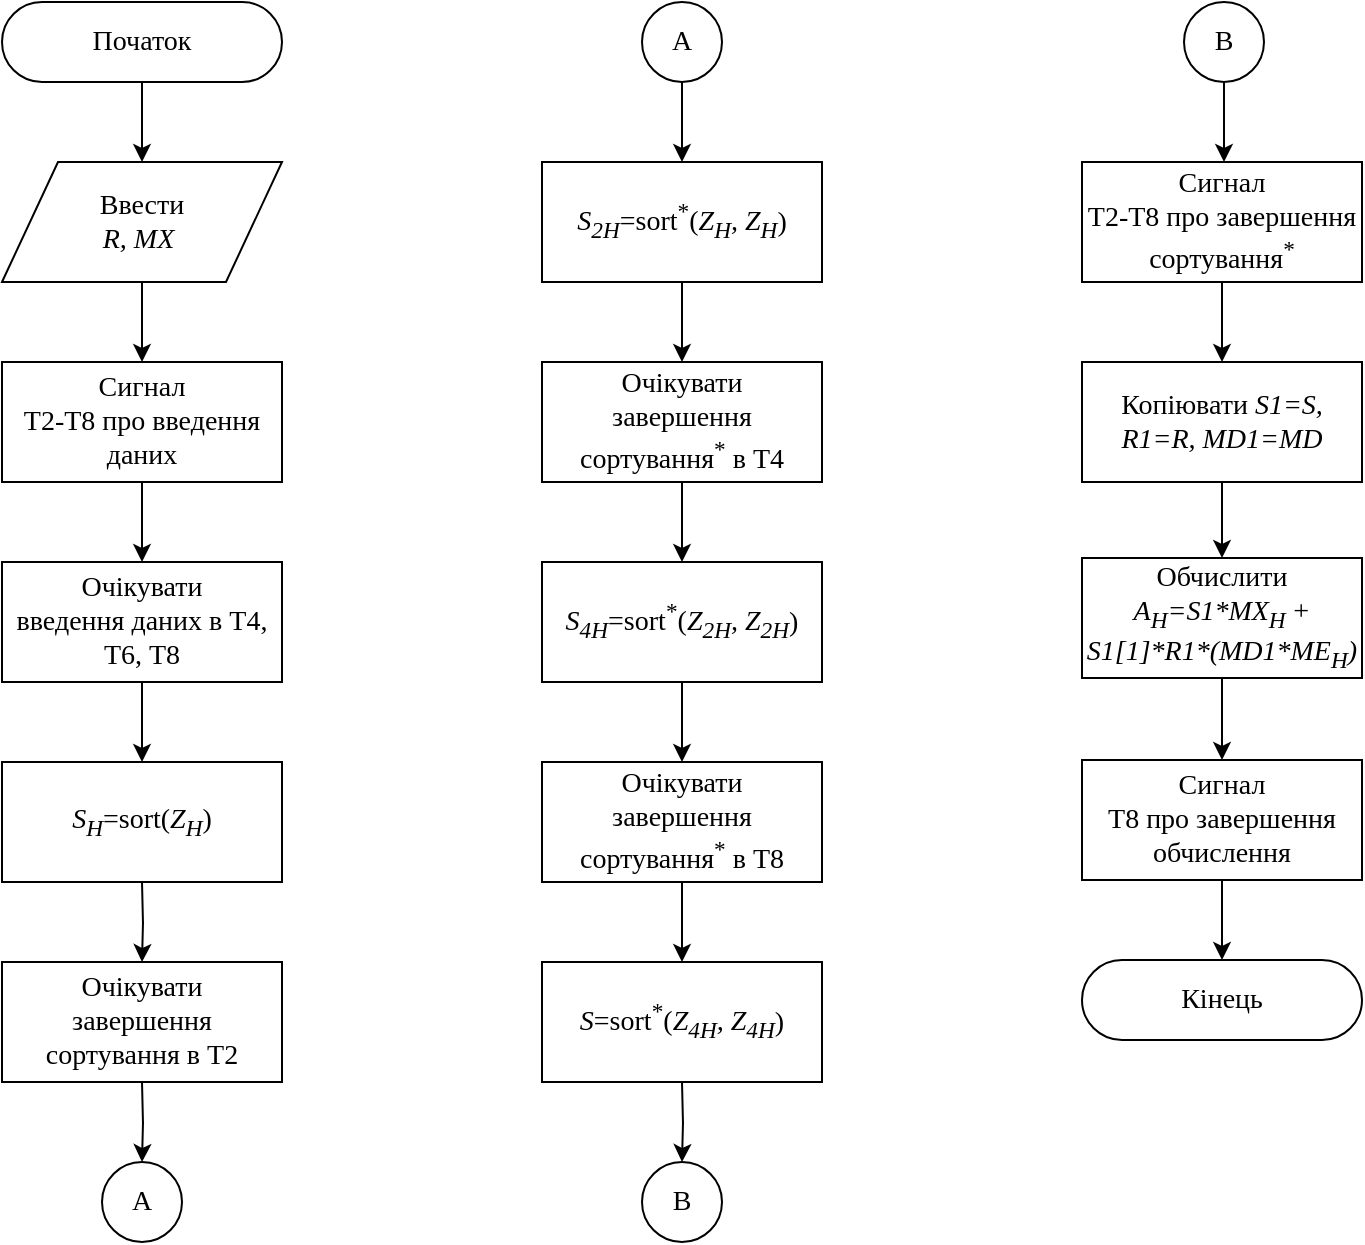 <mxfile version="13.0.3" type="device" pages="6"><diagram id="U0XTD5_ReZ0PdegQLYFs" name="T1"><mxGraphModel dx="1038" dy="607" grid="1" gridSize="10" guides="1" tooltips="1" connect="1" arrows="1" fold="1" page="1" pageScale="1" pageWidth="900" pageHeight="700" math="1" shadow="0"><root><mxCell id="0"/><mxCell id="1" parent="0"/><mxCell id="OWVkENqhAWzaiv3msIyP-4" value="&lt;font face=&quot;times new roman, serif&quot;&gt;&lt;i&gt;S&lt;sub&gt;2H&lt;/sub&gt;&lt;/i&gt;=sort&lt;sup&gt;*&lt;/sup&gt;(&lt;i&gt;Z&lt;sub&gt;H&lt;/sub&gt;,&amp;nbsp;&lt;/i&gt;&lt;/font&gt;&lt;i style=&quot;font-family: &amp;#34;times new roman&amp;#34; , serif&quot;&gt;Z&lt;sub&gt;H&lt;/sub&gt;&lt;/i&gt;&lt;font face=&quot;times new roman, serif&quot;&gt;)&lt;/font&gt;" style="rounded=0;whiteSpace=wrap;html=1;fontFamily=Times New Roman;fontSize=14;" parent="1" vertex="1"><mxGeometry x="380" y="120" width="140" height="60" as="geometry"/></mxCell><mxCell id="OWVkENqhAWzaiv3msIyP-7" value="&lt;span lang=&quot;UK&quot; style=&quot;font-family: &amp;#34;times new roman&amp;#34; , serif&quot;&gt;Очікувати&lt;br/&gt;завершення сортування&lt;sup&gt;*&lt;/sup&gt; в Т4&lt;/span&gt;" style="rounded=0;whiteSpace=wrap;html=1;fontFamily=Times New Roman;fontSize=14;" parent="1" vertex="1"><mxGeometry x="380" y="220" width="140" height="60" as="geometry"/></mxCell><mxCell id="OWVkENqhAWzaiv3msIyP-8" value="" style="edgeStyle=orthogonalEdgeStyle;rounded=0;orthogonalLoop=1;jettySize=auto;html=1;fontFamily=Times New Roman;fontSize=14;" parent="1" source="OWVkENqhAWzaiv3msIyP-4" target="OWVkENqhAWzaiv3msIyP-7" edge="1"><mxGeometry relative="1" as="geometry"/></mxCell><mxCell id="OWVkENqhAWzaiv3msIyP-10" value="&lt;font face=&quot;times new roman, serif&quot;&gt;&lt;i&gt;S&lt;sub&gt;4H&lt;/sub&gt;&lt;/i&gt;=sort&lt;sup&gt;*&lt;/sup&gt;(&lt;i&gt;Z&lt;sub&gt;2H&lt;/sub&gt;,&amp;nbsp;&lt;/i&gt;&lt;/font&gt;&lt;i style=&quot;font-family: &amp;#34;times new roman&amp;#34; , serif&quot;&gt;Z&lt;sub&gt;2H&lt;/sub&gt;&lt;/i&gt;&lt;font face=&quot;times new roman, serif&quot;&gt;)&lt;/font&gt;" style="rounded=0;whiteSpace=wrap;html=1;fontFamily=Times New Roman;fontSize=14;" parent="1" vertex="1"><mxGeometry x="380" y="320" width="140" height="60" as="geometry"/></mxCell><mxCell id="OWVkENqhAWzaiv3msIyP-28" style="edgeStyle=orthogonalEdgeStyle;rounded=0;orthogonalLoop=1;jettySize=auto;html=1;exitX=0.5;exitY=1;exitDx=0;exitDy=0;entryX=0.5;entryY=0;entryDx=0;entryDy=0;fontFamily=Times New Roman;fontSize=14;" parent="1" source="OWVkENqhAWzaiv3msIyP-7" target="OWVkENqhAWzaiv3msIyP-10" edge="1"><mxGeometry relative="1" as="geometry"/></mxCell><mxCell id="OWVkENqhAWzaiv3msIyP-11" value="&lt;span lang=&quot;UK&quot; style=&quot;font-family: &amp;#34;times new roman&amp;#34; , serif&quot;&gt;Очікувати&lt;br&gt;завершення сортування&lt;sup&gt;*&lt;/sup&gt; в Т8&lt;/span&gt;" style="rounded=0;whiteSpace=wrap;html=1;fontFamily=Times New Roman;fontSize=14;" parent="1" vertex="1"><mxGeometry x="380" y="420" width="140" height="60" as="geometry"/></mxCell><mxCell id="OWVkENqhAWzaiv3msIyP-12" value="" style="edgeStyle=orthogonalEdgeStyle;rounded=0;orthogonalLoop=1;jettySize=auto;html=1;fontFamily=Times New Roman;fontSize=14;" parent="1" source="OWVkENqhAWzaiv3msIyP-10" target="OWVkENqhAWzaiv3msIyP-11" edge="1"><mxGeometry relative="1" as="geometry"/></mxCell><mxCell id="OWVkENqhAWzaiv3msIyP-13" value="&lt;font face=&quot;times new roman, serif&quot;&gt;&lt;i&gt;S&lt;/i&gt;=sort&lt;sup&gt;*&lt;/sup&gt;(&lt;i&gt;Z&lt;sub&gt;4H&lt;/sub&gt;,&amp;nbsp;&lt;/i&gt;&lt;/font&gt;&lt;i style=&quot;font-family: &amp;#34;times new roman&amp;#34; , serif&quot;&gt;Z&lt;sub&gt;4H&lt;/sub&gt;&lt;/i&gt;&lt;font face=&quot;times new roman, serif&quot;&gt;)&lt;/font&gt;" style="rounded=0;whiteSpace=wrap;html=1;fontFamily=Times New Roman;fontSize=14;" parent="1" vertex="1"><mxGeometry x="380" y="520" width="140" height="60" as="geometry"/></mxCell><mxCell id="OWVkENqhAWzaiv3msIyP-14" value="" style="edgeStyle=orthogonalEdgeStyle;rounded=0;orthogonalLoop=1;jettySize=auto;html=1;fontFamily=Times New Roman;fontSize=14;" parent="1" source="OWVkENqhAWzaiv3msIyP-11" target="OWVkENqhAWzaiv3msIyP-13" edge="1"><mxGeometry relative="1" as="geometry"/></mxCell><mxCell id="OWVkENqhAWzaiv3msIyP-20" style="edgeStyle=orthogonalEdgeStyle;rounded=0;orthogonalLoop=1;jettySize=auto;html=1;exitX=0.5;exitY=1;exitDx=0;exitDy=0;entryX=0.5;entryY=0;entryDx=0;entryDy=0;fontFamily=Times New Roman;fontSize=14;" parent="1" source="OWVkENqhAWzaiv3msIyP-21" edge="1"><mxGeometry relative="1" as="geometry"><mxPoint x="450" y="120" as="targetPoint"/></mxGeometry></mxCell><mxCell id="OWVkENqhAWzaiv3msIyP-21" value="А" style="ellipse;whiteSpace=wrap;html=1;aspect=fixed;fontFamily=Times New Roman;fontSize=14;" parent="1" vertex="1"><mxGeometry x="430" y="40" width="40" height="40" as="geometry"/></mxCell><mxCell id="OWVkENqhAWzaiv3msIyP-26" value="" style="edgeStyle=orthogonalEdgeStyle;rounded=0;orthogonalLoop=1;jettySize=auto;html=1;fontFamily=Times New Roman;fontSize=14;" parent="1" edge="1"><mxGeometry relative="1" as="geometry"><mxPoint x="450.0" y="620" as="targetPoint"/><mxPoint x="450.0" y="580.0" as="sourcePoint"/></mxGeometry></mxCell><mxCell id="OWVkENqhAWzaiv3msIyP-27" value="В" style="ellipse;whiteSpace=wrap;html=1;aspect=fixed;fontFamily=Times New Roman;fontSize=14;" parent="1" vertex="1"><mxGeometry x="430" y="620" width="40" height="40" as="geometry"/></mxCell><mxCell id="mreXH05kXcVnYh3FF_uj-1" value="Ввести&lt;br style=&quot;font-size: 14px;&quot;&gt;&lt;i style=&quot;font-size: 14px;&quot;&gt;R, MX&lt;/i&gt;&amp;nbsp;" style="shape=parallelogram;perimeter=parallelogramPerimeter;whiteSpace=wrap;html=1;fontFamily=Times New Roman;fontSize=14;fontStyle=0" parent="1" vertex="1"><mxGeometry x="110" y="120" width="140" height="60" as="geometry"/></mxCell><mxCell id="mreXH05kXcVnYh3FF_uj-3" style="edgeStyle=orthogonalEdgeStyle;rounded=0;orthogonalLoop=1;jettySize=auto;html=1;exitX=0.5;exitY=1;exitDx=0;exitDy=0;entryX=0.5;entryY=0;entryDx=0;entryDy=0;fontFamily=Times New Roman;fontSize=16;fontStyle=0" parent="1" source="mreXH05kXcVnYh3FF_uj-2" target="mreXH05kXcVnYh3FF_uj-1" edge="1"><mxGeometry relative="1" as="geometry"/></mxCell><mxCell id="mreXH05kXcVnYh3FF_uj-2" value="Початок" style="rounded=1;whiteSpace=wrap;html=1;fontFamily=Times New Roman;fontSize=14;arcSize=50;fontStyle=0" parent="1" vertex="1"><mxGeometry x="110" y="40" width="140" height="40" as="geometry"/></mxCell><mxCell id="mreXH05kXcVnYh3FF_uj-8" value="&lt;span lang=&quot;UK&quot; style=&quot;font-size: 14px; font-family: &amp;quot;times new roman&amp;quot;, serif;&quot;&gt;Сигнал&lt;br style=&quot;font-size: 14px;&quot;&gt;Т2-Т8 про введення даних&lt;/span&gt;" style="rounded=0;whiteSpace=wrap;html=1;fontFamily=Times New Roman;fontSize=14;fontStyle=0" parent="1" vertex="1"><mxGeometry x="110" y="220" width="140" height="60" as="geometry"/></mxCell><mxCell id="mreXH05kXcVnYh3FF_uj-9" style="edgeStyle=orthogonalEdgeStyle;rounded=0;orthogonalLoop=1;jettySize=auto;html=1;exitX=0.5;exitY=1;exitDx=0;exitDy=0;entryX=0.5;entryY=0;entryDx=0;entryDy=0;fontFamily=Times New Roman;fontSize=14;fontStyle=0" parent="1" source="mreXH05kXcVnYh3FF_uj-1" target="mreXH05kXcVnYh3FF_uj-8" edge="1"><mxGeometry relative="1" as="geometry"/></mxCell><mxCell id="mreXH05kXcVnYh3FF_uj-11" value="&lt;span lang=&quot;UK&quot; style=&quot;font-family: &amp;quot;times new roman&amp;quot; , serif&quot;&gt;&lt;font style=&quot;font-size: 14px&quot;&gt;Очікувати&lt;br&gt;введення даних в Т4, Т6, Т8&lt;/font&gt;&lt;/span&gt;" style="rounded=0;whiteSpace=wrap;html=1;fontFamily=Times New Roman;fontSize=14;fontStyle=0" parent="1" vertex="1"><mxGeometry x="110" y="320" width="140" height="60" as="geometry"/></mxCell><mxCell id="mreXH05kXcVnYh3FF_uj-12" value="" style="edgeStyle=orthogonalEdgeStyle;rounded=0;orthogonalLoop=1;jettySize=auto;html=1;fontFamily=Times New Roman;fontSize=14;fontStyle=0" parent="1" source="mreXH05kXcVnYh3FF_uj-8" target="mreXH05kXcVnYh3FF_uj-11" edge="1"><mxGeometry relative="1" as="geometry"/></mxCell><mxCell id="mreXH05kXcVnYh3FF_uj-13" value="&lt;font face=&quot;times new roman, serif&quot;&gt;&lt;i&gt;S&lt;sub&gt;H&lt;/sub&gt;&lt;/i&gt;=sort(&lt;i&gt;Z&lt;sub&gt;H&lt;/sub&gt;&lt;/i&gt;)&lt;/font&gt;" style="rounded=0;whiteSpace=wrap;html=1;fontFamily=Times New Roman;fontSize=14;fontStyle=0" parent="1" vertex="1"><mxGeometry x="110" y="420" width="140" height="60" as="geometry"/></mxCell><mxCell id="mreXH05kXcVnYh3FF_uj-14" value="" style="edgeStyle=orthogonalEdgeStyle;rounded=0;orthogonalLoop=1;jettySize=auto;html=1;fontFamily=Times New Roman;fontSize=14;fontStyle=0" parent="1" source="mreXH05kXcVnYh3FF_uj-11" target="mreXH05kXcVnYh3FF_uj-13" edge="1"><mxGeometry relative="1" as="geometry"/></mxCell><mxCell id="OWVkENqhAWzaiv3msIyP-24" value="" style="edgeStyle=orthogonalEdgeStyle;rounded=0;orthogonalLoop=1;jettySize=auto;html=1;fontFamily=Times New Roman;fontSize=14;fontStyle=0" parent="1" edge="1"><mxGeometry relative="1" as="geometry"><mxPoint x="180.0" y="620" as="targetPoint"/><mxPoint x="180.0" y="580.0" as="sourcePoint"/></mxGeometry></mxCell><mxCell id="OWVkENqhAWzaiv3msIyP-25" value="А" style="ellipse;whiteSpace=wrap;html=1;aspect=fixed;fontFamily=Times New Roman;fontSize=14;" parent="1" vertex="1"><mxGeometry x="160" y="620" width="40" height="40" as="geometry"/></mxCell><mxCell id="OWVkENqhAWzaiv3msIyP-29" value="&lt;span lang=&quot;UK&quot; style=&quot;font-family: &amp;quot;times new roman&amp;quot; , serif&quot;&gt;Очікувати&lt;br&gt;завершення сортування&amp;nbsp;в Т2&lt;/span&gt;" style="rounded=0;whiteSpace=wrap;html=1;fontFamily=Times New Roman;fontSize=14;fontStyle=0" parent="1" vertex="1"><mxGeometry x="110" y="520" width="140" height="60" as="geometry"/></mxCell><mxCell id="OWVkENqhAWzaiv3msIyP-30" style="edgeStyle=orthogonalEdgeStyle;rounded=0;orthogonalLoop=1;jettySize=auto;html=1;exitX=0.5;exitY=1;exitDx=0;exitDy=0;entryX=0.5;entryY=0;entryDx=0;entryDy=0;fontFamily=Times New Roman;fontSize=14;fontStyle=0" parent="1" edge="1"><mxGeometry relative="1" as="geometry"><mxPoint x="180" y="520" as="targetPoint"/><mxPoint x="180" y="480" as="sourcePoint"/></mxGeometry></mxCell><mxCell id="mreXH05kXcVnYh3FF_uj-50" value="&lt;span lang=&quot;UK&quot; style=&quot;font-family: &amp;#34;times new roman&amp;#34; , serif&quot;&gt;&lt;font style=&quot;font-size: 14px&quot;&gt;Сигнал&lt;br&gt;Т2-Т8 про завершення сортування&lt;sup&gt;*&lt;/sup&gt;&lt;/font&gt;&lt;/span&gt;" style="rounded=0;whiteSpace=wrap;html=1;fontFamily=Times New Roman;fontSize=14;" parent="1" vertex="1"><mxGeometry x="650" y="120" width="140" height="60" as="geometry"/></mxCell><mxCell id="mreXH05kXcVnYh3FF_uj-52" value="Копіювати &lt;i&gt;S1=S, R1=R, MD1=MD&lt;/i&gt;" style="rounded=0;whiteSpace=wrap;html=1;fontFamily=Times New Roman;fontSize=14;" parent="1" vertex="1"><mxGeometry x="650" y="220" width="140" height="60" as="geometry"/></mxCell><mxCell id="mreXH05kXcVnYh3FF_uj-49" value="" style="edgeStyle=orthogonalEdgeStyle;rounded=0;orthogonalLoop=1;jettySize=auto;html=1;fontFamily=Times New Roman;fontSize=14;" parent="1" source="mreXH05kXcVnYh3FF_uj-50" target="mreXH05kXcVnYh3FF_uj-52" edge="1"><mxGeometry relative="1" as="geometry"/></mxCell><mxCell id="mreXH05kXcVnYh3FF_uj-54" value="Обчислити &lt;i&gt;A&lt;sub&gt;H&lt;/sub&gt;=S1*MX&lt;sub&gt;H&amp;nbsp;&lt;/sub&gt;+ S1[1]*R1*(MD1*ME&lt;sub&gt;H&lt;/sub&gt;)&lt;/i&gt;" style="rounded=0;whiteSpace=wrap;html=1;fontFamily=Times New Roman;fontSize=14;" parent="1" vertex="1"><mxGeometry x="650" y="318" width="140" height="60" as="geometry"/></mxCell><mxCell id="mreXH05kXcVnYh3FF_uj-51" value="" style="edgeStyle=orthogonalEdgeStyle;rounded=0;orthogonalLoop=1;jettySize=auto;html=1;fontFamily=Times New Roman;fontSize=14;" parent="1" source="mreXH05kXcVnYh3FF_uj-52" target="mreXH05kXcVnYh3FF_uj-54" edge="1"><mxGeometry relative="1" as="geometry"/></mxCell><mxCell id="mreXH05kXcVnYh3FF_uj-56" value="&lt;span lang=&quot;UK&quot; style=&quot;font-family: &amp;#34;times new roman&amp;#34; , serif&quot;&gt;&lt;font style=&quot;font-size: 14px&quot;&gt;Сигнал&lt;br&gt;Т8 про завершення обчислення&lt;/font&gt;&lt;/span&gt;" style="rounded=0;whiteSpace=wrap;html=1;fontFamily=Times New Roman;fontSize=14;" parent="1" vertex="1"><mxGeometry x="650" y="419" width="140" height="60" as="geometry"/></mxCell><mxCell id="mreXH05kXcVnYh3FF_uj-53" value="" style="edgeStyle=orthogonalEdgeStyle;rounded=0;orthogonalLoop=1;jettySize=auto;html=1;fontFamily=Times New Roman;fontSize=14;" parent="1" source="mreXH05kXcVnYh3FF_uj-54" target="mreXH05kXcVnYh3FF_uj-56" edge="1"><mxGeometry relative="1" as="geometry"/></mxCell><mxCell id="mreXH05kXcVnYh3FF_uj-57" value="Кінець" style="rounded=1;whiteSpace=wrap;html=1;fontFamily=Times New Roman;fontSize=14;arcSize=50;" parent="1" vertex="1"><mxGeometry x="650" y="519" width="140" height="40" as="geometry"/></mxCell><mxCell id="mreXH05kXcVnYh3FF_uj-55" style="edgeStyle=orthogonalEdgeStyle;rounded=0;orthogonalLoop=1;jettySize=auto;html=1;exitX=0.5;exitY=1;exitDx=0;exitDy=0;entryX=0.5;entryY=0;entryDx=0;entryDy=0;fontFamily=Times New Roman;fontSize=14;" parent="1" source="mreXH05kXcVnYh3FF_uj-56" target="mreXH05kXcVnYh3FF_uj-57" edge="1"><mxGeometry relative="1" as="geometry"/></mxCell><mxCell id="OWVkENqhAWzaiv3msIyP-18" style="edgeStyle=orthogonalEdgeStyle;rounded=0;orthogonalLoop=1;jettySize=auto;html=1;exitX=0.5;exitY=1;exitDx=0;exitDy=0;entryX=0.5;entryY=0;entryDx=0;entryDy=0;fontFamily=Times New Roman;fontSize=14;" parent="1" source="OWVkENqhAWzaiv3msIyP-19" edge="1"><mxGeometry relative="1" as="geometry"><mxPoint x="721" y="120" as="targetPoint"/></mxGeometry></mxCell><mxCell id="OWVkENqhAWzaiv3msIyP-19" value="В" style="ellipse;whiteSpace=wrap;html=1;aspect=fixed;fontFamily=Times New Roman;fontSize=14;" parent="1" vertex="1"><mxGeometry x="701" y="40" width="40" height="40" as="geometry"/></mxCell></root></mxGraphModel></diagram><diagram id="HuMGxl28NcYC6X09qT2L" name="T4"><mxGraphModel dx="900" dy="534" grid="1" gridSize="10" guides="1" tooltips="1" connect="1" arrows="1" fold="1" page="1" pageScale="1" pageWidth="900" pageHeight="700" math="0" shadow="0"><root><mxCell id="h-8yTiKMXo5Zhi674OAe-0"/><mxCell id="h-8yTiKMXo5Zhi674OAe-1" parent="h-8yTiKMXo5Zhi674OAe-0"/><mxCell id="RnKET4vazUAlJK0G7KXU-0" value="&lt;font face=&quot;times new roman, serif&quot;&gt;&lt;i&gt;S&lt;sub&gt;2H&lt;/sub&gt;&lt;/i&gt;=sort&lt;sup&gt;*&lt;/sup&gt;(&lt;i&gt;Z&lt;sub&gt;H&lt;/sub&gt;,&amp;nbsp;&lt;/i&gt;&lt;/font&gt;&lt;i style=&quot;font-family: &amp;#34;times new roman&amp;#34; , serif&quot;&gt;Z&lt;sub&gt;H&lt;/sub&gt;&lt;/i&gt;&lt;font face=&quot;times new roman, serif&quot;&gt;)&lt;/font&gt;" style="rounded=0;whiteSpace=wrap;html=1;fontFamily=Times New Roman;fontSize=14;" vertex="1" parent="h-8yTiKMXo5Zhi674OAe-1"><mxGeometry x="380" y="219" width="140" height="60" as="geometry"/></mxCell><mxCell id="RuqDT0h-o2-t2jYvgMAj-2" style="edgeStyle=orthogonalEdgeStyle;rounded=0;orthogonalLoop=1;jettySize=auto;html=1;exitX=0.5;exitY=1;exitDx=0;exitDy=0;entryX=0.5;entryY=0;entryDx=0;entryDy=0;fontFamily=Times New Roman;fontSize=14;" edge="1" parent="h-8yTiKMXo5Zhi674OAe-1" source="RnKET4vazUAlJK0G7KXU-1" target="RnKET4vazUAlJK0G7KXU-3"><mxGeometry relative="1" as="geometry"/></mxCell><mxCell id="RnKET4vazUAlJK0G7KXU-1" value="&lt;font face=&quot;times new roman, serif&quot;&gt;Сигнал Т1 про завершення сортування&lt;sup&gt;*&lt;/sup&gt;&lt;/font&gt;" style="rounded=0;whiteSpace=wrap;html=1;fontFamily=Times New Roman;fontSize=14;" vertex="1" parent="h-8yTiKMXo5Zhi674OAe-1"><mxGeometry x="380" y="319" width="140" height="60" as="geometry"/></mxCell><mxCell id="RnKET4vazUAlJK0G7KXU-2" value="" style="edgeStyle=orthogonalEdgeStyle;rounded=0;orthogonalLoop=1;jettySize=auto;html=1;fontFamily=Times New Roman;fontSize=14;" edge="1" parent="h-8yTiKMXo5Zhi674OAe-1" source="RnKET4vazUAlJK0G7KXU-0" target="RnKET4vazUAlJK0G7KXU-1"><mxGeometry relative="1" as="geometry"/></mxCell><mxCell id="RnKET4vazUAlJK0G7KXU-3" value="&lt;span style=&quot;font-family: &amp;#34;times new roman&amp;#34; , serif&quot;&gt;Очікувати&lt;/span&gt;&lt;br style=&quot;font-family: &amp;#34;times new roman&amp;#34; , serif&quot;&gt;&lt;span style=&quot;font-family: &amp;#34;times new roman&amp;#34; , serif&quot;&gt;завершення сортування&lt;/span&gt;&lt;sup style=&quot;font-family: &amp;#34;times new roman&amp;#34; , serif&quot;&gt;*&lt;/sup&gt;&lt;span style=&quot;font-family: &amp;#34;times new roman&amp;#34; , serif&quot;&gt;&amp;nbsp;в Т1&lt;/span&gt;" style="rounded=0;whiteSpace=wrap;html=1;fontFamily=Times New Roman;fontSize=14;" vertex="1" parent="h-8yTiKMXo5Zhi674OAe-1"><mxGeometry x="380" y="419" width="140" height="60" as="geometry"/></mxCell><mxCell id="RnKET4vazUAlJK0G7KXU-9" style="edgeStyle=orthogonalEdgeStyle;rounded=0;orthogonalLoop=1;jettySize=auto;html=1;exitX=0.5;exitY=1;exitDx=0;exitDy=0;entryX=0.5;entryY=0;entryDx=0;entryDy=0;fontFamily=Times New Roman;fontSize=14;" edge="1" parent="h-8yTiKMXo5Zhi674OAe-1" source="RnKET4vazUAlJK0G7KXU-10"><mxGeometry relative="1" as="geometry"><mxPoint x="450" y="120" as="targetPoint"/></mxGeometry></mxCell><mxCell id="RnKET4vazUAlJK0G7KXU-10" value="А" style="ellipse;whiteSpace=wrap;html=1;aspect=fixed;fontFamily=Times New Roman;fontSize=14;" vertex="1" parent="h-8yTiKMXo5Zhi674OAe-1"><mxGeometry x="430" y="40" width="40" height="40" as="geometry"/></mxCell><mxCell id="RnKET4vazUAlJK0G7KXU-11" value="" style="edgeStyle=orthogonalEdgeStyle;rounded=0;orthogonalLoop=1;jettySize=auto;html=1;fontFamily=Times New Roman;fontSize=14;" edge="1" parent="h-8yTiKMXo5Zhi674OAe-1"><mxGeometry relative="1" as="geometry"><mxPoint x="450.0" y="519.0" as="targetPoint"/><mxPoint x="450.0" y="479.0" as="sourcePoint"/></mxGeometry></mxCell><mxCell id="RnKET4vazUAlJK0G7KXU-12" value="В" style="ellipse;whiteSpace=wrap;html=1;aspect=fixed;fontFamily=Times New Roman;fontSize=14;" vertex="1" parent="h-8yTiKMXo5Zhi674OAe-1"><mxGeometry x="430" y="519" width="40" height="40" as="geometry"/></mxCell><mxCell id="RnKET4vazUAlJK0G7KXU-13" value="Ввести&lt;br style=&quot;font-size: 14px&quot;&gt;&lt;i&gt;Z&lt;/i&gt;&amp;nbsp;" style="shape=parallelogram;perimeter=parallelogramPerimeter;whiteSpace=wrap;html=1;fontFamily=Times New Roman;fontSize=14;fontStyle=0" vertex="1" parent="h-8yTiKMXo5Zhi674OAe-1"><mxGeometry x="110" y="120" width="140" height="60" as="geometry"/></mxCell><mxCell id="RnKET4vazUAlJK0G7KXU-14" style="edgeStyle=orthogonalEdgeStyle;rounded=0;orthogonalLoop=1;jettySize=auto;html=1;exitX=0.5;exitY=1;exitDx=0;exitDy=0;entryX=0.5;entryY=0;entryDx=0;entryDy=0;fontFamily=Times New Roman;fontSize=16;fontStyle=0" edge="1" parent="h-8yTiKMXo5Zhi674OAe-1" source="RnKET4vazUAlJK0G7KXU-15" target="RnKET4vazUAlJK0G7KXU-13"><mxGeometry relative="1" as="geometry"/></mxCell><mxCell id="RnKET4vazUAlJK0G7KXU-15" value="Початок" style="rounded=1;whiteSpace=wrap;html=1;fontFamily=Times New Roman;fontSize=14;arcSize=50;fontStyle=0" vertex="1" parent="h-8yTiKMXo5Zhi674OAe-1"><mxGeometry x="110" y="40" width="140" height="40" as="geometry"/></mxCell><mxCell id="RnKET4vazUAlJK0G7KXU-16" value="&lt;span lang=&quot;UK&quot; style=&quot;font-size: 14px ; font-family: &amp;#34;times new roman&amp;#34; , serif&quot;&gt;Сигнал&lt;br style=&quot;font-size: 14px&quot;&gt;Т1-T3, T5-Т8 про введення даних&lt;/span&gt;" style="rounded=0;whiteSpace=wrap;html=1;fontFamily=Times New Roman;fontSize=14;fontStyle=0" vertex="1" parent="h-8yTiKMXo5Zhi674OAe-1"><mxGeometry x="110" y="220" width="140" height="60" as="geometry"/></mxCell><mxCell id="RnKET4vazUAlJK0G7KXU-17" style="edgeStyle=orthogonalEdgeStyle;rounded=0;orthogonalLoop=1;jettySize=auto;html=1;exitX=0.5;exitY=1;exitDx=0;exitDy=0;entryX=0.5;entryY=0;entryDx=0;entryDy=0;fontFamily=Times New Roman;fontSize=14;fontStyle=0" edge="1" parent="h-8yTiKMXo5Zhi674OAe-1" source="RnKET4vazUAlJK0G7KXU-13" target="RnKET4vazUAlJK0G7KXU-16"><mxGeometry relative="1" as="geometry"/></mxCell><mxCell id="RnKET4vazUAlJK0G7KXU-18" value="&lt;span lang=&quot;UK&quot; style=&quot;font-family: &amp;#34;times new roman&amp;#34; , serif&quot;&gt;&lt;font style=&quot;font-size: 14px&quot;&gt;Очікувати&lt;br&gt;введення даних в Т1, Т6, Т8&lt;/font&gt;&lt;/span&gt;" style="rounded=0;whiteSpace=wrap;html=1;fontFamily=Times New Roman;fontSize=14;fontStyle=0" vertex="1" parent="h-8yTiKMXo5Zhi674OAe-1"><mxGeometry x="110" y="320" width="140" height="60" as="geometry"/></mxCell><mxCell id="RnKET4vazUAlJK0G7KXU-19" value="" style="edgeStyle=orthogonalEdgeStyle;rounded=0;orthogonalLoop=1;jettySize=auto;html=1;fontFamily=Times New Roman;fontSize=14;fontStyle=0" edge="1" parent="h-8yTiKMXo5Zhi674OAe-1" source="RnKET4vazUAlJK0G7KXU-16" target="RnKET4vazUAlJK0G7KXU-18"><mxGeometry relative="1" as="geometry"/></mxCell><mxCell id="RnKET4vazUAlJK0G7KXU-20" value="&lt;font face=&quot;times new roman, serif&quot;&gt;&lt;i&gt;S&lt;sub&gt;H&lt;/sub&gt;&lt;/i&gt;=sort(&lt;i&gt;Z&lt;sub&gt;H&lt;/sub&gt;&lt;/i&gt;)&lt;/font&gt;" style="rounded=0;whiteSpace=wrap;html=1;fontFamily=Times New Roman;fontSize=14;fontStyle=0" vertex="1" parent="h-8yTiKMXo5Zhi674OAe-1"><mxGeometry x="110" y="420" width="140" height="60" as="geometry"/></mxCell><mxCell id="RnKET4vazUAlJK0G7KXU-21" value="" style="edgeStyle=orthogonalEdgeStyle;rounded=0;orthogonalLoop=1;jettySize=auto;html=1;fontFamily=Times New Roman;fontSize=14;fontStyle=0" edge="1" parent="h-8yTiKMXo5Zhi674OAe-1" source="RnKET4vazUAlJK0G7KXU-18" target="RnKET4vazUAlJK0G7KXU-20"><mxGeometry relative="1" as="geometry"/></mxCell><mxCell id="RnKET4vazUAlJK0G7KXU-23" value="А" style="ellipse;whiteSpace=wrap;html=1;aspect=fixed;fontFamily=Times New Roman;fontSize=14;" vertex="1" parent="h-8yTiKMXo5Zhi674OAe-1"><mxGeometry x="160" y="519" width="40" height="40" as="geometry"/></mxCell><mxCell id="RnKET4vazUAlJK0G7KXU-25" style="edgeStyle=orthogonalEdgeStyle;rounded=0;orthogonalLoop=1;jettySize=auto;html=1;exitX=0.5;exitY=1;exitDx=0;exitDy=0;entryX=0.5;entryY=0;entryDx=0;entryDy=0;fontFamily=Times New Roman;fontSize=14;fontStyle=0" edge="1" parent="h-8yTiKMXo5Zhi674OAe-1"><mxGeometry relative="1" as="geometry"><mxPoint x="180" y="520.0" as="targetPoint"/><mxPoint x="180" y="480.0" as="sourcePoint"/></mxGeometry></mxCell><mxCell id="RnKET4vazUAlJK0G7KXU-27" value="Копіювати &lt;i&gt;S4=S, R4=R, MD4=MD&lt;/i&gt;" style="rounded=0;whiteSpace=wrap;html=1;fontFamily=Times New Roman;fontSize=14;" vertex="1" parent="h-8yTiKMXo5Zhi674OAe-1"><mxGeometry x="651" y="120" width="140" height="60" as="geometry"/></mxCell><mxCell id="RnKET4vazUAlJK0G7KXU-29" value="Обчислити &lt;i&gt;A&lt;sub&gt;H&lt;/sub&gt;=S4*MX&lt;sub&gt;H&amp;nbsp;&lt;/sub&gt;+ S4[1]*R4*(MD4*ME&lt;sub&gt;H&lt;/sub&gt;)&lt;/i&gt;" style="rounded=0;whiteSpace=wrap;html=1;fontFamily=Times New Roman;fontSize=14;" vertex="1" parent="h-8yTiKMXo5Zhi674OAe-1"><mxGeometry x="651" y="218" width="140" height="60" as="geometry"/></mxCell><mxCell id="RnKET4vazUAlJK0G7KXU-30" value="" style="edgeStyle=orthogonalEdgeStyle;rounded=0;orthogonalLoop=1;jettySize=auto;html=1;fontFamily=Times New Roman;fontSize=14;" edge="1" parent="h-8yTiKMXo5Zhi674OAe-1" source="RnKET4vazUAlJK0G7KXU-27" target="RnKET4vazUAlJK0G7KXU-29"><mxGeometry relative="1" as="geometry"/></mxCell><mxCell id="RnKET4vazUAlJK0G7KXU-31" value="&lt;span lang=&quot;UK&quot; style=&quot;font-family: &amp;#34;times new roman&amp;#34; , serif&quot;&gt;&lt;font style=&quot;font-size: 14px&quot;&gt;Сигнал&lt;br&gt;Т8 про завершення обчислення&lt;/font&gt;&lt;/span&gt;" style="rounded=0;whiteSpace=wrap;html=1;fontFamily=Times New Roman;fontSize=14;" vertex="1" parent="h-8yTiKMXo5Zhi674OAe-1"><mxGeometry x="651" y="319" width="140" height="60" as="geometry"/></mxCell><mxCell id="RnKET4vazUAlJK0G7KXU-32" value="" style="edgeStyle=orthogonalEdgeStyle;rounded=0;orthogonalLoop=1;jettySize=auto;html=1;fontFamily=Times New Roman;fontSize=14;" edge="1" parent="h-8yTiKMXo5Zhi674OAe-1" source="RnKET4vazUAlJK0G7KXU-29" target="RnKET4vazUAlJK0G7KXU-31"><mxGeometry relative="1" as="geometry"/></mxCell><mxCell id="RnKET4vazUAlJK0G7KXU-33" value="Кінець" style="rounded=1;whiteSpace=wrap;html=1;fontFamily=Times New Roman;fontSize=14;arcSize=50;" vertex="1" parent="h-8yTiKMXo5Zhi674OAe-1"><mxGeometry x="651" y="419" width="140" height="40" as="geometry"/></mxCell><mxCell id="RnKET4vazUAlJK0G7KXU-34" style="edgeStyle=orthogonalEdgeStyle;rounded=0;orthogonalLoop=1;jettySize=auto;html=1;exitX=0.5;exitY=1;exitDx=0;exitDy=0;entryX=0.5;entryY=0;entryDx=0;entryDy=0;fontFamily=Times New Roman;fontSize=14;" edge="1" parent="h-8yTiKMXo5Zhi674OAe-1" source="RnKET4vazUAlJK0G7KXU-31" target="RnKET4vazUAlJK0G7KXU-33"><mxGeometry relative="1" as="geometry"/></mxCell><mxCell id="RnKET4vazUAlJK0G7KXU-35" style="edgeStyle=orthogonalEdgeStyle;rounded=0;orthogonalLoop=1;jettySize=auto;html=1;exitX=0.5;exitY=1;exitDx=0;exitDy=0;entryX=0.5;entryY=0;entryDx=0;entryDy=0;fontFamily=Times New Roman;fontSize=14;" edge="1" parent="h-8yTiKMXo5Zhi674OAe-1" source="RnKET4vazUAlJK0G7KXU-36"><mxGeometry relative="1" as="geometry"><mxPoint x="721" y="120" as="targetPoint"/></mxGeometry></mxCell><mxCell id="RnKET4vazUAlJK0G7KXU-36" value="В" style="ellipse;whiteSpace=wrap;html=1;aspect=fixed;fontFamily=Times New Roman;fontSize=14;" vertex="1" parent="h-8yTiKMXo5Zhi674OAe-1"><mxGeometry x="701" y="40" width="40" height="40" as="geometry"/></mxCell><mxCell id="RuqDT0h-o2-t2jYvgMAj-1" style="edgeStyle=orthogonalEdgeStyle;rounded=0;orthogonalLoop=1;jettySize=auto;html=1;exitX=0.5;exitY=1;exitDx=0;exitDy=0;entryX=0.5;entryY=0;entryDx=0;entryDy=0;fontFamily=Times New Roman;fontSize=14;" edge="1" parent="h-8yTiKMXo5Zhi674OAe-1" source="RuqDT0h-o2-t2jYvgMAj-0" target="RnKET4vazUAlJK0G7KXU-0"><mxGeometry relative="1" as="geometry"/></mxCell><mxCell id="RuqDT0h-o2-t2jYvgMAj-0" value="&lt;span lang=&quot;UK&quot; style=&quot;font-family: &amp;#34;times new roman&amp;#34; , serif&quot;&gt;Очікувати&lt;br&gt;завершення сортування&amp;nbsp;в Т3&lt;/span&gt;" style="rounded=0;whiteSpace=wrap;html=1;fontFamily=Times New Roman;fontSize=14;fontStyle=0" vertex="1" parent="h-8yTiKMXo5Zhi674OAe-1"><mxGeometry x="380" y="120" width="140" height="60" as="geometry"/></mxCell></root></mxGraphModel></diagram><diagram id="JH2PydkeghuqAskkLfkV" name="T6"><mxGraphModel dx="1080" dy="641" grid="1" gridSize="10" guides="1" tooltips="1" connect="1" arrows="1" fold="1" page="1" pageScale="1" pageWidth="900" pageHeight="700" math="0" shadow="0"><root><mxCell id="LpgxZKpVl3fSTvFDKiG--0"/><mxCell id="LpgxZKpVl3fSTvFDKiG--1" parent="LpgxZKpVl3fSTvFDKiG--0"/><mxCell id="GGOGqVVd1uyXnLg1ioi4-0" value="&lt;font face=&quot;times new roman, serif&quot;&gt;&lt;i&gt;S&lt;sub&gt;2H&lt;/sub&gt;&lt;/i&gt;=sort&lt;sup&gt;*&lt;/sup&gt;(&lt;i&gt;Z&lt;sub&gt;H&lt;/sub&gt;,&amp;nbsp;&lt;/i&gt;&lt;/font&gt;&lt;i style=&quot;font-family: &amp;#34;times new roman&amp;#34; , serif&quot;&gt;Z&lt;sub&gt;H&lt;/sub&gt;&lt;/i&gt;&lt;font face=&quot;times new roman, serif&quot;&gt;)&lt;/font&gt;" style="rounded=0;whiteSpace=wrap;html=1;fontFamily=Times New Roman;fontSize=14;" vertex="1" parent="LpgxZKpVl3fSTvFDKiG--1"><mxGeometry x="380" y="219" width="140" height="60" as="geometry"/></mxCell><mxCell id="GGOGqVVd1uyXnLg1ioi4-1" style="edgeStyle=orthogonalEdgeStyle;rounded=0;orthogonalLoop=1;jettySize=auto;html=1;exitX=0.5;exitY=1;exitDx=0;exitDy=0;entryX=0.5;entryY=0;entryDx=0;entryDy=0;fontFamily=Times New Roman;fontSize=14;" edge="1" parent="LpgxZKpVl3fSTvFDKiG--1" source="GGOGqVVd1uyXnLg1ioi4-2" target="GGOGqVVd1uyXnLg1ioi4-4"><mxGeometry relative="1" as="geometry"/></mxCell><mxCell id="GGOGqVVd1uyXnLg1ioi4-2" value="&lt;font face=&quot;times new roman, serif&quot;&gt;Сигнал Т8 про завершення сортування&lt;sup&gt;*&lt;/sup&gt;&lt;/font&gt;" style="rounded=0;whiteSpace=wrap;html=1;fontFamily=Times New Roman;fontSize=14;" vertex="1" parent="LpgxZKpVl3fSTvFDKiG--1"><mxGeometry x="380" y="319" width="140" height="60" as="geometry"/></mxCell><mxCell id="GGOGqVVd1uyXnLg1ioi4-3" value="" style="edgeStyle=orthogonalEdgeStyle;rounded=0;orthogonalLoop=1;jettySize=auto;html=1;fontFamily=Times New Roman;fontSize=14;" edge="1" parent="LpgxZKpVl3fSTvFDKiG--1" source="GGOGqVVd1uyXnLg1ioi4-0" target="GGOGqVVd1uyXnLg1ioi4-2"><mxGeometry relative="1" as="geometry"/></mxCell><mxCell id="GGOGqVVd1uyXnLg1ioi4-4" value="&lt;span style=&quot;font-family: &amp;#34;times new roman&amp;#34; , serif&quot;&gt;Очікувати&lt;/span&gt;&lt;br style=&quot;font-family: &amp;#34;times new roman&amp;#34; , serif&quot;&gt;&lt;span style=&quot;font-family: &amp;#34;times new roman&amp;#34; , serif&quot;&gt;завершення сортування&lt;/span&gt;&lt;sup style=&quot;font-family: &amp;#34;times new roman&amp;#34; , serif&quot;&gt;*&lt;/sup&gt;&lt;span style=&quot;font-family: &amp;#34;times new roman&amp;#34; , serif&quot;&gt;&amp;nbsp;в Т1&lt;/span&gt;" style="rounded=0;whiteSpace=wrap;html=1;fontFamily=Times New Roman;fontSize=14;" vertex="1" parent="LpgxZKpVl3fSTvFDKiG--1"><mxGeometry x="380" y="419" width="140" height="60" as="geometry"/></mxCell><mxCell id="GGOGqVVd1uyXnLg1ioi4-5" style="edgeStyle=orthogonalEdgeStyle;rounded=0;orthogonalLoop=1;jettySize=auto;html=1;exitX=0.5;exitY=1;exitDx=0;exitDy=0;entryX=0.5;entryY=0;entryDx=0;entryDy=0;fontFamily=Times New Roman;fontSize=14;" edge="1" parent="LpgxZKpVl3fSTvFDKiG--1" source="GGOGqVVd1uyXnLg1ioi4-6"><mxGeometry relative="1" as="geometry"><mxPoint x="450" y="120" as="targetPoint"/></mxGeometry></mxCell><mxCell id="GGOGqVVd1uyXnLg1ioi4-6" value="А" style="ellipse;whiteSpace=wrap;html=1;aspect=fixed;fontFamily=Times New Roman;fontSize=14;" vertex="1" parent="LpgxZKpVl3fSTvFDKiG--1"><mxGeometry x="430" y="40" width="40" height="40" as="geometry"/></mxCell><mxCell id="GGOGqVVd1uyXnLg1ioi4-7" value="" style="edgeStyle=orthogonalEdgeStyle;rounded=0;orthogonalLoop=1;jettySize=auto;html=1;fontFamily=Times New Roman;fontSize=14;" edge="1" parent="LpgxZKpVl3fSTvFDKiG--1"><mxGeometry relative="1" as="geometry"><mxPoint x="450.0" y="519.0" as="targetPoint"/><mxPoint x="450.0" y="479.0" as="sourcePoint"/></mxGeometry></mxCell><mxCell id="GGOGqVVd1uyXnLg1ioi4-8" value="В" style="ellipse;whiteSpace=wrap;html=1;aspect=fixed;fontFamily=Times New Roman;fontSize=14;" vertex="1" parent="LpgxZKpVl3fSTvFDKiG--1"><mxGeometry x="430" y="519" width="40" height="40" as="geometry"/></mxCell><mxCell id="GGOGqVVd1uyXnLg1ioi4-9" value="Ввести&lt;br style=&quot;font-size: 14px&quot;&gt;&lt;i&gt;ME&lt;/i&gt;&amp;nbsp;" style="shape=parallelogram;perimeter=parallelogramPerimeter;whiteSpace=wrap;html=1;fontFamily=Times New Roman;fontSize=14;fontStyle=0" vertex="1" parent="LpgxZKpVl3fSTvFDKiG--1"><mxGeometry x="110" y="120" width="140" height="60" as="geometry"/></mxCell><mxCell id="GGOGqVVd1uyXnLg1ioi4-10" style="edgeStyle=orthogonalEdgeStyle;rounded=0;orthogonalLoop=1;jettySize=auto;html=1;exitX=0.5;exitY=1;exitDx=0;exitDy=0;entryX=0.5;entryY=0;entryDx=0;entryDy=0;fontFamily=Times New Roman;fontSize=16;fontStyle=0" edge="1" parent="LpgxZKpVl3fSTvFDKiG--1" source="GGOGqVVd1uyXnLg1ioi4-11" target="GGOGqVVd1uyXnLg1ioi4-9"><mxGeometry relative="1" as="geometry"/></mxCell><mxCell id="GGOGqVVd1uyXnLg1ioi4-11" value="Початок" style="rounded=1;whiteSpace=wrap;html=1;fontFamily=Times New Roman;fontSize=14;arcSize=50;fontStyle=0" vertex="1" parent="LpgxZKpVl3fSTvFDKiG--1"><mxGeometry x="110" y="40" width="140" height="40" as="geometry"/></mxCell><mxCell id="GGOGqVVd1uyXnLg1ioi4-12" value="&lt;span lang=&quot;UK&quot; style=&quot;font-size: 14px ; font-family: &amp;#34;times new roman&amp;#34; , serif&quot;&gt;Сигнал&lt;br style=&quot;font-size: 14px&quot;&gt;Т1-T5, T7-Т8 про введення даних&lt;/span&gt;" style="rounded=0;whiteSpace=wrap;html=1;fontFamily=Times New Roman;fontSize=14;fontStyle=0" vertex="1" parent="LpgxZKpVl3fSTvFDKiG--1"><mxGeometry x="110" y="220" width="140" height="60" as="geometry"/></mxCell><mxCell id="GGOGqVVd1uyXnLg1ioi4-13" style="edgeStyle=orthogonalEdgeStyle;rounded=0;orthogonalLoop=1;jettySize=auto;html=1;exitX=0.5;exitY=1;exitDx=0;exitDy=0;entryX=0.5;entryY=0;entryDx=0;entryDy=0;fontFamily=Times New Roman;fontSize=14;fontStyle=0" edge="1" parent="LpgxZKpVl3fSTvFDKiG--1" source="GGOGqVVd1uyXnLg1ioi4-9" target="GGOGqVVd1uyXnLg1ioi4-12"><mxGeometry relative="1" as="geometry"/></mxCell><mxCell id="GGOGqVVd1uyXnLg1ioi4-14" value="&lt;span lang=&quot;UK&quot; style=&quot;font-family: &amp;#34;times new roman&amp;#34; , serif&quot;&gt;&lt;font style=&quot;font-size: 14px&quot;&gt;Очікувати&lt;br&gt;введення даних в Т1, Т4, Т8&lt;/font&gt;&lt;/span&gt;" style="rounded=0;whiteSpace=wrap;html=1;fontFamily=Times New Roman;fontSize=14;fontStyle=0" vertex="1" parent="LpgxZKpVl3fSTvFDKiG--1"><mxGeometry x="110" y="320" width="140" height="60" as="geometry"/></mxCell><mxCell id="GGOGqVVd1uyXnLg1ioi4-15" value="" style="edgeStyle=orthogonalEdgeStyle;rounded=0;orthogonalLoop=1;jettySize=auto;html=1;fontFamily=Times New Roman;fontSize=14;fontStyle=0" edge="1" parent="LpgxZKpVl3fSTvFDKiG--1" source="GGOGqVVd1uyXnLg1ioi4-12" target="GGOGqVVd1uyXnLg1ioi4-14"><mxGeometry relative="1" as="geometry"/></mxCell><mxCell id="GGOGqVVd1uyXnLg1ioi4-16" value="&lt;font face=&quot;times new roman, serif&quot;&gt;&lt;i&gt;S&lt;sub&gt;H&lt;/sub&gt;&lt;/i&gt;=sort(&lt;i&gt;Z&lt;sub&gt;H&lt;/sub&gt;&lt;/i&gt;)&lt;/font&gt;" style="rounded=0;whiteSpace=wrap;html=1;fontFamily=Times New Roman;fontSize=14;fontStyle=0" vertex="1" parent="LpgxZKpVl3fSTvFDKiG--1"><mxGeometry x="110" y="420" width="140" height="60" as="geometry"/></mxCell><mxCell id="GGOGqVVd1uyXnLg1ioi4-17" value="" style="edgeStyle=orthogonalEdgeStyle;rounded=0;orthogonalLoop=1;jettySize=auto;html=1;fontFamily=Times New Roman;fontSize=14;fontStyle=0" edge="1" parent="LpgxZKpVl3fSTvFDKiG--1" source="GGOGqVVd1uyXnLg1ioi4-14" target="GGOGqVVd1uyXnLg1ioi4-16"><mxGeometry relative="1" as="geometry"/></mxCell><mxCell id="GGOGqVVd1uyXnLg1ioi4-18" value="А" style="ellipse;whiteSpace=wrap;html=1;aspect=fixed;fontFamily=Times New Roman;fontSize=14;" vertex="1" parent="LpgxZKpVl3fSTvFDKiG--1"><mxGeometry x="160" y="519" width="40" height="40" as="geometry"/></mxCell><mxCell id="GGOGqVVd1uyXnLg1ioi4-19" style="edgeStyle=orthogonalEdgeStyle;rounded=0;orthogonalLoop=1;jettySize=auto;html=1;exitX=0.5;exitY=1;exitDx=0;exitDy=0;entryX=0.5;entryY=0;entryDx=0;entryDy=0;fontFamily=Times New Roman;fontSize=14;fontStyle=0" edge="1" parent="LpgxZKpVl3fSTvFDKiG--1"><mxGeometry relative="1" as="geometry"><mxPoint x="180" y="520.0" as="targetPoint"/><mxPoint x="180" y="480.0" as="sourcePoint"/></mxGeometry></mxCell><mxCell id="GGOGqVVd1uyXnLg1ioi4-20" value="Копіювати &lt;i&gt;S6=S, R6=R, MD6=MD&lt;/i&gt;" style="rounded=0;whiteSpace=wrap;html=1;fontFamily=Times New Roman;fontSize=14;" vertex="1" parent="LpgxZKpVl3fSTvFDKiG--1"><mxGeometry x="651" y="120" width="140" height="60" as="geometry"/></mxCell><mxCell id="GGOGqVVd1uyXnLg1ioi4-21" value="Обчислити &lt;i&gt;A&lt;sub&gt;H&lt;/sub&gt;=S6*MX&lt;sub&gt;H&amp;nbsp;&lt;/sub&gt;+ S6[1]*R6*(MD6*ME&lt;sub&gt;H&lt;/sub&gt;)&lt;/i&gt;" style="rounded=0;whiteSpace=wrap;html=1;fontFamily=Times New Roman;fontSize=14;" vertex="1" parent="LpgxZKpVl3fSTvFDKiG--1"><mxGeometry x="651" y="218" width="140" height="60" as="geometry"/></mxCell><mxCell id="GGOGqVVd1uyXnLg1ioi4-22" value="" style="edgeStyle=orthogonalEdgeStyle;rounded=0;orthogonalLoop=1;jettySize=auto;html=1;fontFamily=Times New Roman;fontSize=14;" edge="1" parent="LpgxZKpVl3fSTvFDKiG--1" source="GGOGqVVd1uyXnLg1ioi4-20" target="GGOGqVVd1uyXnLg1ioi4-21"><mxGeometry relative="1" as="geometry"/></mxCell><mxCell id="GGOGqVVd1uyXnLg1ioi4-23" value="&lt;span lang=&quot;UK&quot; style=&quot;font-family: &amp;#34;times new roman&amp;#34; , serif&quot;&gt;&lt;font style=&quot;font-size: 14px&quot;&gt;Сигнал&lt;br&gt;Т8 про завершення обчислення&lt;/font&gt;&lt;/span&gt;" style="rounded=0;whiteSpace=wrap;html=1;fontFamily=Times New Roman;fontSize=14;" vertex="1" parent="LpgxZKpVl3fSTvFDKiG--1"><mxGeometry x="651" y="319" width="140" height="60" as="geometry"/></mxCell><mxCell id="GGOGqVVd1uyXnLg1ioi4-24" value="" style="edgeStyle=orthogonalEdgeStyle;rounded=0;orthogonalLoop=1;jettySize=auto;html=1;fontFamily=Times New Roman;fontSize=14;" edge="1" parent="LpgxZKpVl3fSTvFDKiG--1" source="GGOGqVVd1uyXnLg1ioi4-21" target="GGOGqVVd1uyXnLg1ioi4-23"><mxGeometry relative="1" as="geometry"/></mxCell><mxCell id="GGOGqVVd1uyXnLg1ioi4-25" value="Кінець" style="rounded=1;whiteSpace=wrap;html=1;fontFamily=Times New Roman;fontSize=14;arcSize=50;" vertex="1" parent="LpgxZKpVl3fSTvFDKiG--1"><mxGeometry x="651" y="419" width="140" height="40" as="geometry"/></mxCell><mxCell id="GGOGqVVd1uyXnLg1ioi4-26" style="edgeStyle=orthogonalEdgeStyle;rounded=0;orthogonalLoop=1;jettySize=auto;html=1;exitX=0.5;exitY=1;exitDx=0;exitDy=0;entryX=0.5;entryY=0;entryDx=0;entryDy=0;fontFamily=Times New Roman;fontSize=14;" edge="1" parent="LpgxZKpVl3fSTvFDKiG--1" source="GGOGqVVd1uyXnLg1ioi4-23" target="GGOGqVVd1uyXnLg1ioi4-25"><mxGeometry relative="1" as="geometry"/></mxCell><mxCell id="GGOGqVVd1uyXnLg1ioi4-27" style="edgeStyle=orthogonalEdgeStyle;rounded=0;orthogonalLoop=1;jettySize=auto;html=1;exitX=0.5;exitY=1;exitDx=0;exitDy=0;entryX=0.5;entryY=0;entryDx=0;entryDy=0;fontFamily=Times New Roman;fontSize=14;" edge="1" parent="LpgxZKpVl3fSTvFDKiG--1" source="GGOGqVVd1uyXnLg1ioi4-28"><mxGeometry relative="1" as="geometry"><mxPoint x="721" y="120" as="targetPoint"/></mxGeometry></mxCell><mxCell id="GGOGqVVd1uyXnLg1ioi4-28" value="В" style="ellipse;whiteSpace=wrap;html=1;aspect=fixed;fontFamily=Times New Roman;fontSize=14;" vertex="1" parent="LpgxZKpVl3fSTvFDKiG--1"><mxGeometry x="701" y="40" width="40" height="40" as="geometry"/></mxCell><mxCell id="GGOGqVVd1uyXnLg1ioi4-29" style="edgeStyle=orthogonalEdgeStyle;rounded=0;orthogonalLoop=1;jettySize=auto;html=1;exitX=0.5;exitY=1;exitDx=0;exitDy=0;entryX=0.5;entryY=0;entryDx=0;entryDy=0;fontFamily=Times New Roman;fontSize=14;" edge="1" parent="LpgxZKpVl3fSTvFDKiG--1" source="GGOGqVVd1uyXnLg1ioi4-30" target="GGOGqVVd1uyXnLg1ioi4-0"><mxGeometry relative="1" as="geometry"/></mxCell><mxCell id="GGOGqVVd1uyXnLg1ioi4-30" value="&lt;span lang=&quot;UK&quot; style=&quot;font-family: &amp;#34;times new roman&amp;#34; , serif&quot;&gt;Очікувати&lt;br&gt;завершення сортування&amp;nbsp;в Т5&lt;/span&gt;" style="rounded=0;whiteSpace=wrap;html=1;fontFamily=Times New Roman;fontSize=14;fontStyle=0" vertex="1" parent="LpgxZKpVl3fSTvFDKiG--1"><mxGeometry x="380" y="120" width="140" height="60" as="geometry"/></mxCell></root></mxGraphModel></diagram><diagram id="yR9DQU2HXy8YE9b3CagG" name="T8"><mxGraphModel dx="1038" dy="607" grid="1" gridSize="10" guides="1" tooltips="1" connect="1" arrows="1" fold="1" page="1" pageScale="1" pageWidth="900" pageHeight="700" math="0" shadow="0"><root><mxCell id="q5gY01VZEUZVSUdCBxEH-0"/><mxCell id="q5gY01VZEUZVSUdCBxEH-1" parent="q5gY01VZEUZVSUdCBxEH-0"/><mxCell id="Ki08907vsIXfwIRR_oM--0" value="&lt;font face=&quot;times new roman, serif&quot;&gt;&lt;i&gt;S&lt;sub&gt;2H&lt;/sub&gt;&lt;/i&gt;=sort&lt;sup&gt;*&lt;/sup&gt;(&lt;i&gt;Z&lt;sub&gt;H&lt;/sub&gt;,&amp;nbsp;&lt;/i&gt;&lt;/font&gt;&lt;i style=&quot;font-family: &amp;#34;times new roman&amp;#34; , serif&quot;&gt;Z&lt;sub&gt;H&lt;/sub&gt;&lt;/i&gt;&lt;font face=&quot;times new roman, serif&quot;&gt;)&lt;/font&gt;" style="rounded=0;whiteSpace=wrap;html=1;fontFamily=Times New Roman;fontSize=14;" parent="q5gY01VZEUZVSUdCBxEH-1" vertex="1"><mxGeometry x="380" y="120" width="140" height="60" as="geometry"/></mxCell><mxCell id="Ki08907vsIXfwIRR_oM--1" value="&lt;span lang=&quot;UK&quot; style=&quot;font-family: &amp;#34;times new roman&amp;#34; , serif&quot;&gt;Очікувати&lt;br&gt;завершення сортування&lt;sup&gt;*&lt;/sup&gt; в Т6&lt;/span&gt;" style="rounded=0;whiteSpace=wrap;html=1;fontFamily=Times New Roman;fontSize=14;" parent="q5gY01VZEUZVSUdCBxEH-1" vertex="1"><mxGeometry x="380" y="220" width="140" height="60" as="geometry"/></mxCell><mxCell id="Ki08907vsIXfwIRR_oM--2" value="" style="edgeStyle=orthogonalEdgeStyle;rounded=0;orthogonalLoop=1;jettySize=auto;html=1;fontFamily=Times New Roman;fontSize=14;" parent="q5gY01VZEUZVSUdCBxEH-1" source="Ki08907vsIXfwIRR_oM--0" target="Ki08907vsIXfwIRR_oM--1" edge="1"><mxGeometry relative="1" as="geometry"/></mxCell><mxCell id="Ki08907vsIXfwIRR_oM--3" value="&lt;font face=&quot;times new roman, serif&quot;&gt;&lt;i&gt;S&lt;sub&gt;4H&lt;/sub&gt;&lt;/i&gt;=sort&lt;sup&gt;*&lt;/sup&gt;(&lt;i&gt;Z&lt;sub&gt;2H&lt;/sub&gt;,&amp;nbsp;&lt;/i&gt;&lt;/font&gt;&lt;i style=&quot;font-family: &amp;#34;times new roman&amp;#34; , serif&quot;&gt;Z&lt;sub&gt;2H&lt;/sub&gt;&lt;/i&gt;&lt;font face=&quot;times new roman, serif&quot;&gt;)&lt;/font&gt;" style="rounded=0;whiteSpace=wrap;html=1;fontFamily=Times New Roman;fontSize=14;" parent="q5gY01VZEUZVSUdCBxEH-1" vertex="1"><mxGeometry x="380" y="320" width="140" height="60" as="geometry"/></mxCell><mxCell id="Ki08907vsIXfwIRR_oM--4" style="edgeStyle=orthogonalEdgeStyle;rounded=0;orthogonalLoop=1;jettySize=auto;html=1;exitX=0.5;exitY=1;exitDx=0;exitDy=0;entryX=0.5;entryY=0;entryDx=0;entryDy=0;fontFamily=Times New Roman;fontSize=14;" parent="q5gY01VZEUZVSUdCBxEH-1" source="Ki08907vsIXfwIRR_oM--1" target="Ki08907vsIXfwIRR_oM--3" edge="1"><mxGeometry relative="1" as="geometry"/></mxCell><mxCell id="Ki08907vsIXfwIRR_oM--5" value="&lt;font face=&quot;times new roman, serif&quot;&gt;Сигнал Т1 про завершення сортування&lt;sup&gt;*&lt;/sup&gt;&lt;/font&gt;" style="rounded=0;whiteSpace=wrap;html=1;fontFamily=Times New Roman;fontSize=14;" parent="q5gY01VZEUZVSUdCBxEH-1" vertex="1"><mxGeometry x="380" y="420" width="140" height="60" as="geometry"/></mxCell><mxCell id="Ki08907vsIXfwIRR_oM--6" value="" style="edgeStyle=orthogonalEdgeStyle;rounded=0;orthogonalLoop=1;jettySize=auto;html=1;fontFamily=Times New Roman;fontSize=14;" parent="q5gY01VZEUZVSUdCBxEH-1" source="Ki08907vsIXfwIRR_oM--3" target="Ki08907vsIXfwIRR_oM--5" edge="1"><mxGeometry relative="1" as="geometry"/></mxCell><mxCell id="Ki08907vsIXfwIRR_oM--7" value="&lt;span style=&quot;font-family: &amp;#34;times new roman&amp;#34; , serif&quot;&gt;Очікувати&lt;/span&gt;&lt;br style=&quot;font-family: &amp;#34;times new roman&amp;#34; , serif&quot;&gt;&lt;span style=&quot;font-family: &amp;#34;times new roman&amp;#34; , serif&quot;&gt;завершення сортування&lt;/span&gt;&lt;sup style=&quot;font-family: &amp;#34;times new roman&amp;#34; , serif&quot;&gt;*&lt;/sup&gt;&lt;span style=&quot;font-family: &amp;#34;times new roman&amp;#34; , serif&quot;&gt;&amp;nbsp;в Т1&lt;/span&gt;" style="rounded=0;whiteSpace=wrap;html=1;fontFamily=Times New Roman;fontSize=14;" parent="q5gY01VZEUZVSUdCBxEH-1" vertex="1"><mxGeometry x="380" y="520" width="140" height="60" as="geometry"/></mxCell><mxCell id="Ki08907vsIXfwIRR_oM--8" value="" style="edgeStyle=orthogonalEdgeStyle;rounded=0;orthogonalLoop=1;jettySize=auto;html=1;fontFamily=Times New Roman;fontSize=14;" parent="q5gY01VZEUZVSUdCBxEH-1" source="Ki08907vsIXfwIRR_oM--5" target="Ki08907vsIXfwIRR_oM--7" edge="1"><mxGeometry relative="1" as="geometry"/></mxCell><mxCell id="Ki08907vsIXfwIRR_oM--9" style="edgeStyle=orthogonalEdgeStyle;rounded=0;orthogonalLoop=1;jettySize=auto;html=1;exitX=0.5;exitY=1;exitDx=0;exitDy=0;entryX=0.5;entryY=0;entryDx=0;entryDy=0;fontFamily=Times New Roman;fontSize=14;" parent="q5gY01VZEUZVSUdCBxEH-1" source="Ki08907vsIXfwIRR_oM--10" edge="1"><mxGeometry relative="1" as="geometry"><mxPoint x="450" y="120" as="targetPoint"/></mxGeometry></mxCell><mxCell id="Ki08907vsIXfwIRR_oM--10" value="А" style="ellipse;whiteSpace=wrap;html=1;aspect=fixed;fontFamily=Times New Roman;fontSize=14;" parent="q5gY01VZEUZVSUdCBxEH-1" vertex="1"><mxGeometry x="430" y="40" width="40" height="40" as="geometry"/></mxCell><mxCell id="Ki08907vsIXfwIRR_oM--11" value="" style="edgeStyle=orthogonalEdgeStyle;rounded=0;orthogonalLoop=1;jettySize=auto;html=1;fontFamily=Times New Roman;fontSize=14;" parent="q5gY01VZEUZVSUdCBxEH-1" edge="1"><mxGeometry relative="1" as="geometry"><mxPoint x="450.0" y="620.0" as="targetPoint"/><mxPoint x="450.0" y="580.0" as="sourcePoint"/></mxGeometry></mxCell><mxCell id="Ki08907vsIXfwIRR_oM--12" value="В" style="ellipse;whiteSpace=wrap;html=1;aspect=fixed;fontFamily=Times New Roman;fontSize=14;" parent="q5gY01VZEUZVSUdCBxEH-1" vertex="1"><mxGeometry x="430" y="620" width="40" height="40" as="geometry"/></mxCell><mxCell id="Ki08907vsIXfwIRR_oM--13" value="Ввести&lt;br style=&quot;font-size: 14px&quot;&gt;&lt;i&gt;MD&lt;/i&gt;" style="shape=parallelogram;perimeter=parallelogramPerimeter;whiteSpace=wrap;html=1;fontFamily=Times New Roman;fontSize=14;fontStyle=0" parent="q5gY01VZEUZVSUdCBxEH-1" vertex="1"><mxGeometry x="110" y="120" width="140" height="60" as="geometry"/></mxCell><mxCell id="Ki08907vsIXfwIRR_oM--14" style="edgeStyle=orthogonalEdgeStyle;rounded=0;orthogonalLoop=1;jettySize=auto;html=1;exitX=0.5;exitY=1;exitDx=0;exitDy=0;entryX=0.5;entryY=0;entryDx=0;entryDy=0;fontFamily=Times New Roman;fontSize=16;fontStyle=0" parent="q5gY01VZEUZVSUdCBxEH-1" source="Ki08907vsIXfwIRR_oM--15" target="Ki08907vsIXfwIRR_oM--13" edge="1"><mxGeometry relative="1" as="geometry"/></mxCell><mxCell id="Ki08907vsIXfwIRR_oM--15" value="Початок" style="rounded=1;whiteSpace=wrap;html=1;fontFamily=Times New Roman;fontSize=14;arcSize=50;fontStyle=0" parent="q5gY01VZEUZVSUdCBxEH-1" vertex="1"><mxGeometry x="110" y="40" width="140" height="40" as="geometry"/></mxCell><mxCell id="Ki08907vsIXfwIRR_oM--16" value="&lt;span lang=&quot;UK&quot; style=&quot;font-size: 14px ; font-family: &amp;#34;times new roman&amp;#34; , serif&quot;&gt;Сигнал&lt;br style=&quot;font-size: 14px&quot;&gt;Т1-Т7 про введення даних&lt;/span&gt;" style="rounded=0;whiteSpace=wrap;html=1;fontFamily=Times New Roman;fontSize=14;fontStyle=0" parent="q5gY01VZEUZVSUdCBxEH-1" vertex="1"><mxGeometry x="110" y="220" width="140" height="60" as="geometry"/></mxCell><mxCell id="Ki08907vsIXfwIRR_oM--17" style="edgeStyle=orthogonalEdgeStyle;rounded=0;orthogonalLoop=1;jettySize=auto;html=1;exitX=0.5;exitY=1;exitDx=0;exitDy=0;entryX=0.5;entryY=0;entryDx=0;entryDy=0;fontFamily=Times New Roman;fontSize=14;fontStyle=0" parent="q5gY01VZEUZVSUdCBxEH-1" source="Ki08907vsIXfwIRR_oM--13" target="Ki08907vsIXfwIRR_oM--16" edge="1"><mxGeometry relative="1" as="geometry"/></mxCell><mxCell id="Ki08907vsIXfwIRR_oM--18" value="&lt;span lang=&quot;UK&quot; style=&quot;font-family: &amp;#34;times new roman&amp;#34; , serif&quot;&gt;&lt;font style=&quot;font-size: 14px&quot;&gt;Очікувати&lt;br&gt;введення даних в Т1, Т4, Т6&lt;/font&gt;&lt;/span&gt;" style="rounded=0;whiteSpace=wrap;html=1;fontFamily=Times New Roman;fontSize=14;fontStyle=0" parent="q5gY01VZEUZVSUdCBxEH-1" vertex="1"><mxGeometry x="110" y="320" width="140" height="60" as="geometry"/></mxCell><mxCell id="Ki08907vsIXfwIRR_oM--19" value="" style="edgeStyle=orthogonalEdgeStyle;rounded=0;orthogonalLoop=1;jettySize=auto;html=1;fontFamily=Times New Roman;fontSize=14;fontStyle=0" parent="q5gY01VZEUZVSUdCBxEH-1" source="Ki08907vsIXfwIRR_oM--16" target="Ki08907vsIXfwIRR_oM--18" edge="1"><mxGeometry relative="1" as="geometry"/></mxCell><mxCell id="Ki08907vsIXfwIRR_oM--20" value="&lt;font face=&quot;times new roman, serif&quot;&gt;&lt;i&gt;S&lt;sub&gt;H&lt;/sub&gt;&lt;/i&gt;=sort(&lt;i&gt;Z&lt;sub&gt;H&lt;/sub&gt;&lt;/i&gt;)&lt;/font&gt;" style="rounded=0;whiteSpace=wrap;html=1;fontFamily=Times New Roman;fontSize=14;fontStyle=0" parent="q5gY01VZEUZVSUdCBxEH-1" vertex="1"><mxGeometry x="110" y="420" width="140" height="60" as="geometry"/></mxCell><mxCell id="Ki08907vsIXfwIRR_oM--21" value="" style="edgeStyle=orthogonalEdgeStyle;rounded=0;orthogonalLoop=1;jettySize=auto;html=1;fontFamily=Times New Roman;fontSize=14;fontStyle=0" parent="q5gY01VZEUZVSUdCBxEH-1" source="Ki08907vsIXfwIRR_oM--18" target="Ki08907vsIXfwIRR_oM--20" edge="1"><mxGeometry relative="1" as="geometry"/></mxCell><mxCell id="Ki08907vsIXfwIRR_oM--22" value="" style="edgeStyle=orthogonalEdgeStyle;rounded=0;orthogonalLoop=1;jettySize=auto;html=1;fontFamily=Times New Roman;fontSize=14;fontStyle=0" parent="q5gY01VZEUZVSUdCBxEH-1" edge="1"><mxGeometry relative="1" as="geometry"><mxPoint x="180.0" y="620.0" as="targetPoint"/><mxPoint x="180.0" y="580.0" as="sourcePoint"/></mxGeometry></mxCell><mxCell id="Ki08907vsIXfwIRR_oM--23" value="А" style="ellipse;whiteSpace=wrap;html=1;aspect=fixed;fontFamily=Times New Roman;fontSize=14;" parent="q5gY01VZEUZVSUdCBxEH-1" vertex="1"><mxGeometry x="160" y="620" width="40" height="40" as="geometry"/></mxCell><mxCell id="Ki08907vsIXfwIRR_oM--24" value="&lt;span lang=&quot;UK&quot; style=&quot;font-family: &amp;#34;times new roman&amp;#34; , serif&quot;&gt;Очікувати&lt;br&gt;завершення сортування&amp;nbsp;в Т7&lt;/span&gt;" style="rounded=0;whiteSpace=wrap;html=1;fontFamily=Times New Roman;fontSize=14;fontStyle=0" parent="q5gY01VZEUZVSUdCBxEH-1" vertex="1"><mxGeometry x="110" y="520" width="140" height="60" as="geometry"/></mxCell><mxCell id="Ki08907vsIXfwIRR_oM--25" style="edgeStyle=orthogonalEdgeStyle;rounded=0;orthogonalLoop=1;jettySize=auto;html=1;exitX=0.5;exitY=1;exitDx=0;exitDy=0;entryX=0.5;entryY=0;entryDx=0;entryDy=0;fontFamily=Times New Roman;fontSize=14;fontStyle=0" parent="q5gY01VZEUZVSUdCBxEH-1" edge="1"><mxGeometry relative="1" as="geometry"><mxPoint x="180" y="520.0" as="targetPoint"/><mxPoint x="180" y="480.0" as="sourcePoint"/></mxGeometry></mxCell><mxCell id="Ki08907vsIXfwIRR_oM--27" value="Копіювати &lt;i&gt;S8=S, R8=R, MD8=MD&lt;/i&gt;" style="rounded=0;whiteSpace=wrap;html=1;fontFamily=Times New Roman;fontSize=14;" parent="q5gY01VZEUZVSUdCBxEH-1" vertex="1"><mxGeometry x="650" y="120" width="140" height="60" as="geometry"/></mxCell><mxCell id="Ki08907vsIXfwIRR_oM--29" value="Обчислити &lt;i&gt;A&lt;sub&gt;H&lt;/sub&gt;=S8*MX&lt;sub&gt;H&amp;nbsp;&lt;/sub&gt;+ S8[1]*R8*(MD8*ME&lt;sub&gt;H&lt;/sub&gt;)&lt;/i&gt;" style="rounded=0;whiteSpace=wrap;html=1;fontFamily=Times New Roman;fontSize=14;" parent="q5gY01VZEUZVSUdCBxEH-1" vertex="1"><mxGeometry x="650" y="218" width="140" height="60" as="geometry"/></mxCell><mxCell id="Ki08907vsIXfwIRR_oM--30" value="" style="edgeStyle=orthogonalEdgeStyle;rounded=0;orthogonalLoop=1;jettySize=auto;html=1;fontFamily=Times New Roman;fontSize=14;" parent="q5gY01VZEUZVSUdCBxEH-1" source="Ki08907vsIXfwIRR_oM--27" target="Ki08907vsIXfwIRR_oM--29" edge="1"><mxGeometry relative="1" as="geometry"/></mxCell><mxCell id="tOGz0tmUx5PqqwiYLoRD-1" style="edgeStyle=orthogonalEdgeStyle;rounded=0;orthogonalLoop=1;jettySize=auto;html=1;exitX=0.5;exitY=1;exitDx=0;exitDy=0;entryX=0.5;entryY=0;entryDx=0;entryDy=0;fontFamily=Times New Roman;fontSize=14;" parent="q5gY01VZEUZVSUdCBxEH-1" source="Ki08907vsIXfwIRR_oM--31" target="tOGz0tmUx5PqqwiYLoRD-0" edge="1"><mxGeometry relative="1" as="geometry"/></mxCell><mxCell id="Ki08907vsIXfwIRR_oM--31" value="&lt;span lang=&quot;UK&quot; style=&quot;font-family: &amp;#34;times new roman&amp;#34; , serif&quot;&gt;&lt;font style=&quot;font-size: 14px&quot;&gt;Сигнал&lt;br&gt;Т8 про завершення обчислення&lt;/font&gt;&lt;/span&gt;" style="rounded=0;whiteSpace=wrap;html=1;fontFamily=Times New Roman;fontSize=14;" parent="q5gY01VZEUZVSUdCBxEH-1" vertex="1"><mxGeometry x="650" y="319" width="140" height="60" as="geometry"/></mxCell><mxCell id="Ki08907vsIXfwIRR_oM--32" value="" style="edgeStyle=orthogonalEdgeStyle;rounded=0;orthogonalLoop=1;jettySize=auto;html=1;fontFamily=Times New Roman;fontSize=14;" parent="q5gY01VZEUZVSUdCBxEH-1" source="Ki08907vsIXfwIRR_oM--29" target="Ki08907vsIXfwIRR_oM--31" edge="1"><mxGeometry relative="1" as="geometry"/></mxCell><mxCell id="Ki08907vsIXfwIRR_oM--33" value="Кінець" style="rounded=1;whiteSpace=wrap;html=1;fontFamily=Times New Roman;fontSize=14;arcSize=50;" parent="q5gY01VZEUZVSUdCBxEH-1" vertex="1"><mxGeometry x="650" y="519" width="140" height="40" as="geometry"/></mxCell><mxCell id="Ki08907vsIXfwIRR_oM--35" style="edgeStyle=orthogonalEdgeStyle;rounded=0;orthogonalLoop=1;jettySize=auto;html=1;exitX=0.5;exitY=1;exitDx=0;exitDy=0;entryX=0.5;entryY=0;entryDx=0;entryDy=0;fontFamily=Times New Roman;fontSize=14;" parent="q5gY01VZEUZVSUdCBxEH-1" source="Ki08907vsIXfwIRR_oM--36" edge="1"><mxGeometry relative="1" as="geometry"><mxPoint x="721" y="120" as="targetPoint"/></mxGeometry></mxCell><mxCell id="Ki08907vsIXfwIRR_oM--36" value="В" style="ellipse;whiteSpace=wrap;html=1;aspect=fixed;fontFamily=Times New Roman;fontSize=14;" parent="q5gY01VZEUZVSUdCBxEH-1" vertex="1"><mxGeometry x="701" y="40" width="40" height="40" as="geometry"/></mxCell><mxCell id="tOGz0tmUx5PqqwiYLoRD-5" style="edgeStyle=orthogonalEdgeStyle;rounded=0;orthogonalLoop=1;jettySize=auto;html=1;exitX=0.5;exitY=1;exitDx=0;exitDy=0;entryX=0.5;entryY=0;entryDx=0;entryDy=0;fontFamily=Times New Roman;fontSize=14;" parent="q5gY01VZEUZVSUdCBxEH-1" source="tOGz0tmUx5PqqwiYLoRD-0" target="Ki08907vsIXfwIRR_oM--33" edge="1"><mxGeometry relative="1" as="geometry"/></mxCell><mxCell id="tOGz0tmUx5PqqwiYLoRD-0" value="Вивести &lt;i&gt;А&lt;/i&gt;" style="shape=parallelogram;perimeter=parallelogramPerimeter;whiteSpace=wrap;html=1;fontFamily=Times New Roman;fontSize=14;fontStyle=0" parent="q5gY01VZEUZVSUdCBxEH-1" vertex="1"><mxGeometry x="650" y="420" width="140" height="60" as="geometry"/></mxCell></root></mxGraphModel></diagram><diagram id="judCkaHCzK0tHEc-hRbP" name="T2357"><mxGraphModel dx="1080" dy="641" grid="1" gridSize="10" guides="1" tooltips="1" connect="1" arrows="1" fold="1" page="1" pageScale="1" pageWidth="900" pageHeight="700" math="0" shadow="0"><root><mxCell id="P2VHAsekz7KLzyUpFk96-0"/><mxCell id="P2VHAsekz7KLzyUpFk96-1" parent="P2VHAsekz7KLzyUpFk96-0"/><mxCell id="7ENJ1OaXxd0YJcqXeFzI-52" value="" style="group" vertex="1" connectable="0" parent="P2VHAsekz7KLzyUpFk96-1"><mxGeometry x="55" y="40" width="790" height="530" as="geometry"/></mxCell><mxCell id="7ENJ1OaXxd0YJcqXeFzI-1" style="edgeStyle=orthogonalEdgeStyle;rounded=0;orthogonalLoop=1;jettySize=auto;html=1;exitX=0.5;exitY=1;exitDx=0;exitDy=0;entryX=0.5;entryY=0;entryDx=0;entryDy=0;fontFamily=Times New Roman;fontSize=14;" edge="1" parent="7ENJ1OaXxd0YJcqXeFzI-52" target="7ENJ1OaXxd0YJcqXeFzI-4"><mxGeometry relative="1" as="geometry"><mxPoint x="720" y="40" as="sourcePoint"/></mxGeometry></mxCell><mxCell id="7ENJ1OaXxd0YJcqXeFzI-4" value="&lt;span style=&quot;font-family: &amp;#34;times new roman&amp;#34; , serif&quot;&gt;Очікувати&lt;/span&gt;&lt;br style=&quot;font-family: &amp;#34;times new roman&amp;#34; , serif&quot;&gt;&lt;span style=&quot;font-family: &amp;#34;times new roman&amp;#34; , serif&quot;&gt;завершення сортування&lt;/span&gt;&lt;sup style=&quot;font-family: &amp;#34;times new roman&amp;#34; , serif&quot;&gt;*&lt;/sup&gt;&lt;span style=&quot;font-family: &amp;#34;times new roman&amp;#34; , serif&quot;&gt;&amp;nbsp;в Т1&lt;/span&gt;" style="rounded=0;whiteSpace=wrap;html=1;fontFamily=Times New Roman;fontSize=14;" vertex="1" parent="7ENJ1OaXxd0YJcqXeFzI-52"><mxGeometry x="650" y="80" width="140" height="60" as="geometry"/></mxCell><mxCell id="7ENJ1OaXxd0YJcqXeFzI-7" value="" style="edgeStyle=orthogonalEdgeStyle;rounded=0;orthogonalLoop=1;jettySize=auto;html=1;fontFamily=Times New Roman;fontSize=14;" edge="1" parent="7ENJ1OaXxd0YJcqXeFzI-52"><mxGeometry relative="1" as="geometry"><mxPoint x="720.0" y="180.0" as="targetPoint"/><mxPoint x="720.0" y="140.0" as="sourcePoint"/></mxGeometry></mxCell><mxCell id="7ENJ1OaXxd0YJcqXeFzI-11" value="Початок" style="rounded=1;whiteSpace=wrap;html=1;fontFamily=Times New Roman;fontSize=14;arcSize=50;fontStyle=0" vertex="1" parent="7ENJ1OaXxd0YJcqXeFzI-52"><mxGeometry x="240" width="140" height="40" as="geometry"/></mxCell><mxCell id="7ENJ1OaXxd0YJcqXeFzI-14" value="&lt;span lang=&quot;UK&quot; style=&quot;font-family: &amp;#34;times new roman&amp;#34; , serif&quot;&gt;&lt;font style=&quot;font-size: 14px&quot;&gt;Очікувати&lt;br&gt;введення даних в Т1, Т4, Т6, Т8&lt;/font&gt;&lt;/span&gt;" style="rounded=0;whiteSpace=wrap;html=1;fontFamily=Times New Roman;fontSize=14;fontStyle=0" vertex="1" parent="7ENJ1OaXxd0YJcqXeFzI-52"><mxGeometry x="240" y="80" width="140" height="60" as="geometry"/></mxCell><mxCell id="7ENJ1OaXxd0YJcqXeFzI-15" value="" style="edgeStyle=orthogonalEdgeStyle;rounded=0;orthogonalLoop=1;jettySize=auto;html=1;fontFamily=Times New Roman;fontSize=14;fontStyle=0" edge="1" parent="7ENJ1OaXxd0YJcqXeFzI-52" target="7ENJ1OaXxd0YJcqXeFzI-14"><mxGeometry relative="1" as="geometry"><mxPoint x="310" y="40" as="sourcePoint"/></mxGeometry></mxCell><mxCell id="7ENJ1OaXxd0YJcqXeFzI-33" value="" style="edgeStyle=orthogonalEdgeStyle;rounded=0;orthogonalLoop=1;jettySize=auto;html=1;fontFamily=Times New Roman;fontSize=14;" edge="1" parent="7ENJ1OaXxd0YJcqXeFzI-52" source="7ENJ1OaXxd0YJcqXeFzI-16"><mxGeometry relative="1" as="geometry"><mxPoint x="310" y="280" as="targetPoint"/></mxGeometry></mxCell><mxCell id="7ENJ1OaXxd0YJcqXeFzI-16" value="&lt;font face=&quot;times new roman, serif&quot;&gt;&lt;i&gt;S&lt;sub&gt;H&lt;/sub&gt;&lt;/i&gt;=sort(&lt;i&gt;Z&lt;sub&gt;H&lt;/sub&gt;&lt;/i&gt;)&lt;/font&gt;" style="rounded=0;whiteSpace=wrap;html=1;fontFamily=Times New Roman;fontSize=14;fontStyle=0" vertex="1" parent="7ENJ1OaXxd0YJcqXeFzI-52"><mxGeometry x="240" y="180" width="140" height="60" as="geometry"/></mxCell><mxCell id="7ENJ1OaXxd0YJcqXeFzI-17" value="" style="edgeStyle=orthogonalEdgeStyle;rounded=0;orthogonalLoop=1;jettySize=auto;html=1;fontFamily=Times New Roman;fontSize=14;fontStyle=0" edge="1" parent="7ENJ1OaXxd0YJcqXeFzI-52" source="7ENJ1OaXxd0YJcqXeFzI-14" target="7ENJ1OaXxd0YJcqXeFzI-16"><mxGeometry relative="1" as="geometry"/></mxCell><mxCell id="7ENJ1OaXxd0YJcqXeFzI-18" value="А" style="ellipse;whiteSpace=wrap;html=1;aspect=fixed;fontFamily=Times New Roman;fontSize=14;" vertex="1" parent="7ENJ1OaXxd0YJcqXeFzI-52"><mxGeometry x="290" y="490" width="40" height="40" as="geometry"/></mxCell><mxCell id="7ENJ1OaXxd0YJcqXeFzI-20" value="Копіювати &lt;i&gt;Si=S, Ri=R, MDi=MD&lt;/i&gt;" style="rounded=0;whiteSpace=wrap;html=1;fontFamily=Times New Roman;fontSize=14;" vertex="1" parent="7ENJ1OaXxd0YJcqXeFzI-52"><mxGeometry x="650" y="180" width="140" height="60" as="geometry"/></mxCell><mxCell id="7ENJ1OaXxd0YJcqXeFzI-21" value="Обчислити &lt;i&gt;A&lt;sub&gt;H&lt;/sub&gt;=Si*MX&lt;sub&gt;H&amp;nbsp;&lt;/sub&gt;+ Si[1]*Ri*(MDi*ME&lt;sub&gt;H&lt;/sub&gt;)&lt;/i&gt;" style="rounded=0;whiteSpace=wrap;html=1;fontFamily=Times New Roman;fontSize=14;" vertex="1" parent="7ENJ1OaXxd0YJcqXeFzI-52"><mxGeometry x="650" y="278" width="140" height="60" as="geometry"/></mxCell><mxCell id="7ENJ1OaXxd0YJcqXeFzI-22" value="" style="edgeStyle=orthogonalEdgeStyle;rounded=0;orthogonalLoop=1;jettySize=auto;html=1;fontFamily=Times New Roman;fontSize=14;" edge="1" parent="7ENJ1OaXxd0YJcqXeFzI-52" source="7ENJ1OaXxd0YJcqXeFzI-20" target="7ENJ1OaXxd0YJcqXeFzI-21"><mxGeometry relative="1" as="geometry"/></mxCell><mxCell id="7ENJ1OaXxd0YJcqXeFzI-23" value="&lt;span lang=&quot;UK&quot; style=&quot;font-family: &amp;#34;times new roman&amp;#34; , serif&quot;&gt;&lt;font style=&quot;font-size: 14px&quot;&gt;Сигнал&lt;br&gt;Т8 про завершення обчислення&lt;/font&gt;&lt;/span&gt;" style="rounded=0;whiteSpace=wrap;html=1;fontFamily=Times New Roman;fontSize=14;" vertex="1" parent="7ENJ1OaXxd0YJcqXeFzI-52"><mxGeometry x="650" y="379" width="140" height="60" as="geometry"/></mxCell><mxCell id="7ENJ1OaXxd0YJcqXeFzI-24" value="" style="edgeStyle=orthogonalEdgeStyle;rounded=0;orthogonalLoop=1;jettySize=auto;html=1;fontFamily=Times New Roman;fontSize=14;" edge="1" parent="7ENJ1OaXxd0YJcqXeFzI-52" source="7ENJ1OaXxd0YJcqXeFzI-21" target="7ENJ1OaXxd0YJcqXeFzI-23"><mxGeometry relative="1" as="geometry"/></mxCell><mxCell id="7ENJ1OaXxd0YJcqXeFzI-25" value="Кінець" style="rounded=1;whiteSpace=wrap;html=1;fontFamily=Times New Roman;fontSize=14;arcSize=50;" vertex="1" parent="7ENJ1OaXxd0YJcqXeFzI-52"><mxGeometry x="650" y="479" width="140" height="40" as="geometry"/></mxCell><mxCell id="7ENJ1OaXxd0YJcqXeFzI-26" style="edgeStyle=orthogonalEdgeStyle;rounded=0;orthogonalLoop=1;jettySize=auto;html=1;exitX=0.5;exitY=1;exitDx=0;exitDy=0;entryX=0.5;entryY=0;entryDx=0;entryDy=0;fontFamily=Times New Roman;fontSize=14;" edge="1" parent="7ENJ1OaXxd0YJcqXeFzI-52" source="7ENJ1OaXxd0YJcqXeFzI-23" target="7ENJ1OaXxd0YJcqXeFzI-25"><mxGeometry relative="1" as="geometry"/></mxCell><mxCell id="7ENJ1OaXxd0YJcqXeFzI-28" value="А" style="ellipse;whiteSpace=wrap;html=1;aspect=fixed;fontFamily=Times New Roman;fontSize=14;" vertex="1" parent="7ENJ1OaXxd0YJcqXeFzI-52"><mxGeometry x="700" width="40" height="40" as="geometry"/></mxCell><mxCell id="7ENJ1OaXxd0YJcqXeFzI-51" style="edgeStyle=orthogonalEdgeStyle;rounded=0;orthogonalLoop=1;jettySize=auto;html=1;exitX=0.5;exitY=1;exitDx=0;exitDy=0;fontFamily=Times New Roman;fontSize=14;" edge="1" parent="7ENJ1OaXxd0YJcqXeFzI-52" source="7ENJ1OaXxd0YJcqXeFzI-31" target="7ENJ1OaXxd0YJcqXeFzI-18"><mxGeometry relative="1" as="geometry"/></mxCell><mxCell id="7ENJ1OaXxd0YJcqXeFzI-31" value="&lt;font face=&quot;times new roman, serif&quot;&gt;Сигнал Т1 про завершення сортування&lt;/font&gt;" style="rounded=0;whiteSpace=wrap;html=1;fontFamily=Times New Roman;fontSize=14;" vertex="1" parent="7ENJ1OaXxd0YJcqXeFzI-52"><mxGeometry y="390" width="140" height="60" as="geometry"/></mxCell><mxCell id="7ENJ1OaXxd0YJcqXeFzI-40" style="edgeStyle=orthogonalEdgeStyle;rounded=0;orthogonalLoop=1;jettySize=auto;html=1;exitX=0.5;exitY=1;exitDx=0;exitDy=0;fontFamily=Times New Roman;fontSize=14;" edge="1" parent="7ENJ1OaXxd0YJcqXeFzI-52" source="7ENJ1OaXxd0YJcqXeFzI-34" target="7ENJ1OaXxd0YJcqXeFzI-31"><mxGeometry relative="1" as="geometry"><Array as="points"><mxPoint x="310" y="360"/><mxPoint x="70" y="360"/></Array></mxGeometry></mxCell><mxCell id="7ENJ1OaXxd0YJcqXeFzI-34" value="Якщо &lt;i&gt;i&lt;/i&gt; дорівнює&amp;nbsp;" style="rhombus;whiteSpace=wrap;html=1;fontFamily=Times New Roman;fontSize=14;" vertex="1" parent="7ENJ1OaXxd0YJcqXeFzI-52"><mxGeometry x="240" y="280" width="140" height="60" as="geometry"/></mxCell><mxCell id="7ENJ1OaXxd0YJcqXeFzI-48" style="edgeStyle=orthogonalEdgeStyle;rounded=0;orthogonalLoop=1;jettySize=auto;html=1;exitX=0.5;exitY=1;exitDx=0;exitDy=0;entryX=0.5;entryY=0;entryDx=0;entryDy=0;fontFamily=Times New Roman;fontSize=14;" edge="1" parent="7ENJ1OaXxd0YJcqXeFzI-52" source="7ENJ1OaXxd0YJcqXeFzI-36" target="7ENJ1OaXxd0YJcqXeFzI-18"><mxGeometry relative="1" as="geometry"/></mxCell><mxCell id="7ENJ1OaXxd0YJcqXeFzI-36" value="&lt;font face=&quot;times new roman, serif&quot;&gt;Сигнал Т4 про завершення сортування&lt;/font&gt;" style="rounded=0;whiteSpace=wrap;html=1;fontFamily=Times New Roman;fontSize=14;" vertex="1" parent="7ENJ1OaXxd0YJcqXeFzI-52"><mxGeometry x="160" y="390" width="140" height="60" as="geometry"/></mxCell><mxCell id="7ENJ1OaXxd0YJcqXeFzI-39" style="edgeStyle=orthogonalEdgeStyle;rounded=0;orthogonalLoop=1;jettySize=auto;html=1;exitX=0.5;exitY=1;exitDx=0;exitDy=0;entryX=0.5;entryY=0;entryDx=0;entryDy=0;fontFamily=Times New Roman;fontSize=14;" edge="1" parent="7ENJ1OaXxd0YJcqXeFzI-52" source="7ENJ1OaXxd0YJcqXeFzI-34" target="7ENJ1OaXxd0YJcqXeFzI-36"><mxGeometry relative="1" as="geometry"><Array as="points"><mxPoint x="310" y="360"/><mxPoint x="230" y="360"/></Array></mxGeometry></mxCell><mxCell id="7ENJ1OaXxd0YJcqXeFzI-49" style="edgeStyle=orthogonalEdgeStyle;rounded=0;orthogonalLoop=1;jettySize=auto;html=1;exitX=0.5;exitY=1;exitDx=0;exitDy=0;entryX=0.5;entryY=0;entryDx=0;entryDy=0;fontFamily=Times New Roman;fontSize=14;" edge="1" parent="7ENJ1OaXxd0YJcqXeFzI-52" source="7ENJ1OaXxd0YJcqXeFzI-37" target="7ENJ1OaXxd0YJcqXeFzI-18"><mxGeometry relative="1" as="geometry"/></mxCell><mxCell id="7ENJ1OaXxd0YJcqXeFzI-37" value="&lt;font face=&quot;times new roman, serif&quot;&gt;Сигнал Т6 про завершення сортування&lt;/font&gt;" style="rounded=0;whiteSpace=wrap;html=1;fontFamily=Times New Roman;fontSize=14;" vertex="1" parent="7ENJ1OaXxd0YJcqXeFzI-52"><mxGeometry x="320" y="390" width="140" height="60" as="geometry"/></mxCell><mxCell id="7ENJ1OaXxd0YJcqXeFzI-41" style="edgeStyle=orthogonalEdgeStyle;rounded=0;orthogonalLoop=1;jettySize=auto;html=1;exitX=0.5;exitY=1;exitDx=0;exitDy=0;entryX=0.5;entryY=0;entryDx=0;entryDy=0;fontFamily=Times New Roman;fontSize=14;" edge="1" parent="7ENJ1OaXxd0YJcqXeFzI-52" source="7ENJ1OaXxd0YJcqXeFzI-34" target="7ENJ1OaXxd0YJcqXeFzI-37"><mxGeometry relative="1" as="geometry"><Array as="points"><mxPoint x="310" y="360"/><mxPoint x="390" y="360"/></Array></mxGeometry></mxCell><mxCell id="7ENJ1OaXxd0YJcqXeFzI-50" style="edgeStyle=orthogonalEdgeStyle;rounded=0;orthogonalLoop=1;jettySize=auto;html=1;exitX=0.5;exitY=1;exitDx=0;exitDy=0;entryX=0.5;entryY=0;entryDx=0;entryDy=0;fontFamily=Times New Roman;fontSize=14;" edge="1" parent="7ENJ1OaXxd0YJcqXeFzI-52" source="7ENJ1OaXxd0YJcqXeFzI-38" target="7ENJ1OaXxd0YJcqXeFzI-18"><mxGeometry relative="1" as="geometry"/></mxCell><mxCell id="7ENJ1OaXxd0YJcqXeFzI-38" value="&lt;font face=&quot;times new roman, serif&quot;&gt;Сигнал Т8 про завершення сортування&lt;/font&gt;" style="rounded=0;whiteSpace=wrap;html=1;fontFamily=Times New Roman;fontSize=14;" vertex="1" parent="7ENJ1OaXxd0YJcqXeFzI-52"><mxGeometry x="470" y="390" width="140" height="60" as="geometry"/></mxCell><mxCell id="7ENJ1OaXxd0YJcqXeFzI-42" style="edgeStyle=orthogonalEdgeStyle;rounded=0;orthogonalLoop=1;jettySize=auto;html=1;exitX=0.5;exitY=1;exitDx=0;exitDy=0;fontFamily=Times New Roman;fontSize=14;" edge="1" parent="7ENJ1OaXxd0YJcqXeFzI-52" source="7ENJ1OaXxd0YJcqXeFzI-34" target="7ENJ1OaXxd0YJcqXeFzI-38"><mxGeometry relative="1" as="geometry"><Array as="points"><mxPoint x="310" y="360"/><mxPoint x="540" y="360"/></Array></mxGeometry></mxCell><mxCell id="7ENJ1OaXxd0YJcqXeFzI-43" value="2" style="text;html=1;align=center;verticalAlign=middle;resizable=0;points=[];autosize=1;fontSize=14;fontFamily=Times New Roman;" vertex="1" parent="7ENJ1OaXxd0YJcqXeFzI-52"><mxGeometry x="80" y="359" width="20" height="20" as="geometry"/></mxCell><mxCell id="7ENJ1OaXxd0YJcqXeFzI-44" value="3" style="text;html=1;align=center;verticalAlign=middle;resizable=0;points=[];autosize=1;fontSize=14;fontFamily=Times New Roman;" vertex="1" parent="7ENJ1OaXxd0YJcqXeFzI-52"><mxGeometry x="230" y="359" width="20" height="20" as="geometry"/></mxCell><mxCell id="7ENJ1OaXxd0YJcqXeFzI-46" value="5" style="text;html=1;align=center;verticalAlign=middle;resizable=0;points=[];autosize=1;fontSize=14;fontFamily=Times New Roman;" vertex="1" parent="7ENJ1OaXxd0YJcqXeFzI-52"><mxGeometry x="390" y="359" width="20" height="20" as="geometry"/></mxCell><mxCell id="7ENJ1OaXxd0YJcqXeFzI-47" value="7" style="text;html=1;align=center;verticalAlign=middle;resizable=0;points=[];autosize=1;fontSize=14;fontFamily=Times New Roman;" vertex="1" parent="7ENJ1OaXxd0YJcqXeFzI-52"><mxGeometry x="540" y="359" width="20" height="20" as="geometry"/></mxCell></root></mxGraphModel></diagram><diagram id="TLASRy81ksvTpmnL3NSc" name="Main"><mxGraphModel dx="1221" dy="714" grid="1" gridSize="10" guides="1" tooltips="1" connect="1" arrows="1" fold="1" page="1" pageScale="1" pageWidth="900" pageHeight="700" math="0" shadow="0"><root><mxCell id="isgASHVLRYZX7_ObeA62-0"/><mxCell id="isgASHVLRYZX7_ObeA62-1" parent="isgASHVLRYZX7_ObeA62-0"/><mxCell id="idfZV_kHqLQ-8nCzV2Ag-12" style="edgeStyle=orthogonalEdgeStyle;rounded=0;orthogonalLoop=1;jettySize=auto;html=1;exitX=0.5;exitY=1;exitDx=0;exitDy=0;entryX=0.5;entryY=0;entryDx=0;entryDy=0;fontFamily=Times New Roman;fontSize=14;" edge="1" parent="isgASHVLRYZX7_ObeA62-1" source="isgASHVLRYZX7_ObeA62-2" target="idfZV_kHqLQ-8nCzV2Ag-0"><mxGeometry relative="1" as="geometry"/></mxCell><mxCell id="isgASHVLRYZX7_ObeA62-2" value="Початок" style="rounded=1;whiteSpace=wrap;html=1;fontFamily=Times New Roman;fontSize=14;arcSize=50;" vertex="1" parent="isgASHVLRYZX7_ObeA62-1"><mxGeometry x="380" y="40" width="140" height="40" as="geometry"/></mxCell><mxCell id="idfZV_kHqLQ-8nCzV2Ag-13" style="edgeStyle=orthogonalEdgeStyle;rounded=0;orthogonalLoop=1;jettySize=auto;html=1;exitX=1;exitY=0.5;exitDx=0;exitDy=0;entryX=0;entryY=0.5;entryDx=0;entryDy=0;fontFamily=Times New Roman;fontSize=14;" edge="1" parent="isgASHVLRYZX7_ObeA62-1" source="idfZV_kHqLQ-8nCzV2Ag-0" target="idfZV_kHqLQ-8nCzV2Ag-1"><mxGeometry relative="1" as="geometry"/></mxCell><mxCell id="idfZV_kHqLQ-8nCzV2Ag-0" value="&lt;font face=&quot;times new roman, serif&quot;&gt;Запис часу початку роботи програми&lt;/font&gt;" style="rounded=0;whiteSpace=wrap;html=1;fontFamily=Times New Roman;fontSize=14;" vertex="1" parent="isgASHVLRYZX7_ObeA62-1"><mxGeometry x="380" y="120" width="140" height="60" as="geometry"/></mxCell><mxCell id="idfZV_kHqLQ-8nCzV2Ag-14" style="edgeStyle=orthogonalEdgeStyle;rounded=0;orthogonalLoop=1;jettySize=auto;html=1;exitX=0.5;exitY=1;exitDx=0;exitDy=0;entryX=0.5;entryY=0;entryDx=0;entryDy=0;fontFamily=Times New Roman;fontSize=14;" edge="1" parent="isgASHVLRYZX7_ObeA62-1" source="idfZV_kHqLQ-8nCzV2Ag-1" target="idfZV_kHqLQ-8nCzV2Ag-11"><mxGeometry relative="1" as="geometry"/></mxCell><mxCell id="idfZV_kHqLQ-8nCzV2Ag-1" value="Цикл &lt;i style=&quot;font-size: 14px;&quot;&gt;i&lt;/i&gt; від 1 до &lt;i style=&quot;font-size: 14px;&quot;&gt;Р&lt;/i&gt;" style="shape=loopLimit;whiteSpace=wrap;html=1;fontFamily=Times New Roman;fontSize=14;" vertex="1" parent="isgASHVLRYZX7_ObeA62-1"><mxGeometry x="570" y="120" width="100" height="60" as="geometry"/></mxCell><mxCell id="idfZV_kHqLQ-8nCzV2Ag-16" style="edgeStyle=orthogonalEdgeStyle;rounded=0;orthogonalLoop=1;jettySize=auto;html=1;exitX=0.5;exitY=1;exitDx=0;exitDy=0;entryX=0.5;entryY=0;entryDx=0;entryDy=0;fontFamily=Times New Roman;fontSize=14;" edge="1" parent="isgASHVLRYZX7_ObeA62-1" source="idfZV_kHqLQ-8nCzV2Ag-11" target="idfZV_kHqLQ-8nCzV2Ag-15"><mxGeometry relative="1" as="geometry"/></mxCell><mxCell id="idfZV_kHqLQ-8nCzV2Ag-11" value="&lt;font face=&quot;times new roman, serif&quot;&gt;Створення задачі з номером &lt;i&gt;і&lt;/i&gt;&lt;/font&gt;" style="rounded=0;whiteSpace=wrap;html=1;fontFamily=Times New Roman;fontSize=14;" vertex="1" parent="isgASHVLRYZX7_ObeA62-1"><mxGeometry x="550" y="220" width="140" height="60" as="geometry"/></mxCell><mxCell id="idfZV_kHqLQ-8nCzV2Ag-38" style="edgeStyle=orthogonalEdgeStyle;rounded=0;orthogonalLoop=1;jettySize=auto;html=1;exitX=0;exitY=0.5;exitDx=0;exitDy=0;endArrow=classic;endFill=1;fontFamily=Times New Roman;fontSize=14;" edge="1" parent="isgASHVLRYZX7_ObeA62-1" source="idfZV_kHqLQ-8nCzV2Ag-15"><mxGeometry relative="1" as="geometry"><mxPoint x="460" y="400" as="targetPoint"/></mxGeometry></mxCell><mxCell id="idfZV_kHqLQ-8nCzV2Ag-15" value="Кінець циклу &lt;i&gt;і&lt;/i&gt;" style="shape=loopLimit;whiteSpace=wrap;html=1;fontFamily=Times New Roman;fontSize=14;flipH=1;flipV=1;" vertex="1" parent="isgASHVLRYZX7_ObeA62-1"><mxGeometry x="570" y="325" width="100" height="60" as="geometry"/></mxCell><mxCell id="idfZV_kHqLQ-8nCzV2Ag-19" value="" style="shape=link;html=1;fontFamily=Times New Roman;fontSize=14;width=16.207;" edge="1" parent="isgASHVLRYZX7_ObeA62-1"><mxGeometry width="50" height="50" relative="1" as="geometry"><mxPoint x="90" y="408" as="sourcePoint"/><mxPoint x="810" y="408" as="targetPoint"/></mxGeometry></mxCell><mxCell id="idfZV_kHqLQ-8nCzV2Ag-20" value="Т1&lt;span style=&quot;font-family: monospace ; font-size: 0px&quot;&gt;%3CmxGraphModel%3E%3Croot%3E%3CmxCell%20id%3D%220%22%2F%3E%3CmxCell%20id%3D%221%22%20parent%3D%220%22%2F%3E%3CmxCell%20id%3D%222%22%20value%3D%22%D0%A6%D0%B8%D0%BA%D0%BB%20%26lt%3Bi%20style%3D%26quot%3Bfont-size%3A%2014px%3B%26quot%3B%26gt%3Bi%26lt%3B%2Fi%26gt%3B%20%D0%B2%D1%96%D0%B4%201%20%D0%B4%D0%BE%20%26lt%3Bi%20style%3D%26quot%3Bfont-size%3A%2014px%3B%26quot%3B%26gt%3B%D0%A0%26lt%3B%2Fi%26gt%3B%22%20style%3D%22shape%3DloopLimit%3BwhiteSpace%3Dwrap%3Bhtml%3D1%3BfontFamily%3DTimes%20New%20Roman%3BfontSize%3D14%3B%22%20vertex%3D%221%22%20parent%3D%221%22%3E%3CmxGeometry%20x%3D%22570%22%20y%3D%22120%22%20width%3D%22100%22%20height%3D%2260%22%20as%3D%22geometry%22%2F%3E%3C%2FmxCell%3E%3C%2Froot%3E%3C%2FmxGraphModel%3E&lt;/span&gt;" style="shape=process;whiteSpace=wrap;html=1;backgroundOutline=1;fontFamily=Times New Roman;fontSize=14;" vertex="1" parent="isgASHVLRYZX7_ObeA62-1"><mxGeometry x="95" y="448" width="120" height="60" as="geometry"/></mxCell><mxCell id="idfZV_kHqLQ-8nCzV2Ag-21" value="Т2" style="shape=process;whiteSpace=wrap;html=1;backgroundOutline=1;fontFamily=Times New Roman;fontSize=14;" vertex="1" parent="isgASHVLRYZX7_ObeA62-1"><mxGeometry x="243" y="448" width="120" height="60" as="geometry"/></mxCell><mxCell id="idfZV_kHqLQ-8nCzV2Ag-23" value="Т7" style="shape=process;whiteSpace=wrap;html=1;backgroundOutline=1;fontFamily=Times New Roman;fontSize=14;" vertex="1" parent="isgASHVLRYZX7_ObeA62-1"><mxGeometry x="538" y="448" width="120" height="60" as="geometry"/></mxCell><mxCell id="idfZV_kHqLQ-8nCzV2Ag-24" value="Т8" style="shape=process;whiteSpace=wrap;html=1;backgroundOutline=1;fontFamily=Times New Roman;fontSize=14;" vertex="1" parent="isgASHVLRYZX7_ObeA62-1"><mxGeometry x="685" y="448" width="120" height="60" as="geometry"/></mxCell><mxCell id="idfZV_kHqLQ-8nCzV2Ag-26" value="" style="shape=link;html=1;fontFamily=Times New Roman;fontSize=14;width=11.429;" edge="1" parent="isgASHVLRYZX7_ObeA62-1"><mxGeometry width="50" height="50" relative="1" as="geometry"><mxPoint x="90" y="546" as="sourcePoint"/><mxPoint x="810" y="546" as="targetPoint"/></mxGeometry></mxCell><mxCell id="idfZV_kHqLQ-8nCzV2Ag-27" value="Початок" style="rounded=1;whiteSpace=wrap;html=1;fontFamily=Times New Roman;fontSize=14;arcSize=50;" vertex="1" parent="isgASHVLRYZX7_ObeA62-1"><mxGeometry x="380" y="596" width="140" height="40" as="geometry"/></mxCell><mxCell id="idfZV_kHqLQ-8nCzV2Ag-28" value="" style="endArrow=classic;html=1;fontFamily=Times New Roman;fontSize=14;entryX=0.5;entryY=0;entryDx=0;entryDy=0;" edge="1" parent="isgASHVLRYZX7_ObeA62-1" target="idfZV_kHqLQ-8nCzV2Ag-27"><mxGeometry width="50" height="50" relative="1" as="geometry"><mxPoint x="450" y="552" as="sourcePoint"/><mxPoint x="240" y="636" as="targetPoint"/></mxGeometry></mxCell><mxCell id="idfZV_kHqLQ-8nCzV2Ag-29" value="" style="endArrow=none;html=1;fontFamily=Times New Roman;fontSize=14;entryX=0.5;entryY=0;entryDx=0;entryDy=0;endFill=0;" edge="1" parent="isgASHVLRYZX7_ObeA62-1" target="idfZV_kHqLQ-8nCzV2Ag-20"><mxGeometry width="50" height="50" relative="1" as="geometry"><mxPoint x="155" y="416" as="sourcePoint"/><mxPoint x="460" y="606" as="targetPoint"/></mxGeometry></mxCell><mxCell id="idfZV_kHqLQ-8nCzV2Ag-30" value="" style="endArrow=none;html=1;fontFamily=Times New Roman;fontSize=14;entryX=0.5;entryY=0;entryDx=0;entryDy=0;endFill=0;" edge="1" parent="isgASHVLRYZX7_ObeA62-1"><mxGeometry width="50" height="50" relative="1" as="geometry"><mxPoint x="154.76" y="508" as="sourcePoint"/><mxPoint x="154.76" y="540" as="targetPoint"/></mxGeometry></mxCell><mxCell id="idfZV_kHqLQ-8nCzV2Ag-31" value="" style="endArrow=none;html=1;fontFamily=Times New Roman;fontSize=14;entryX=0.5;entryY=0;entryDx=0;entryDy=0;endFill=0;" edge="1" parent="isgASHVLRYZX7_ObeA62-1"><mxGeometry width="50" height="50" relative="1" as="geometry"><mxPoint x="300.24" y="416.0" as="sourcePoint"/><mxPoint x="300.24" y="448" as="targetPoint"/></mxGeometry></mxCell><mxCell id="idfZV_kHqLQ-8nCzV2Ag-32" value="" style="endArrow=none;html=1;fontFamily=Times New Roman;fontSize=14;entryX=0.5;entryY=0;entryDx=0;entryDy=0;endFill=0;" edge="1" parent="isgASHVLRYZX7_ObeA62-1"><mxGeometry width="50" height="50" relative="1" as="geometry"><mxPoint x="300" y="508" as="sourcePoint"/><mxPoint x="300" y="540" as="targetPoint"/></mxGeometry></mxCell><mxCell id="idfZV_kHqLQ-8nCzV2Ag-33" value="" style="endArrow=none;html=1;fontFamily=Times New Roman;fontSize=14;entryX=0.5;entryY=0;entryDx=0;entryDy=0;endFill=0;" edge="1" parent="isgASHVLRYZX7_ObeA62-1"><mxGeometry width="50" height="50" relative="1" as="geometry"><mxPoint x="600.24" y="416.0" as="sourcePoint"/><mxPoint x="600.24" y="448" as="targetPoint"/></mxGeometry></mxCell><mxCell id="idfZV_kHqLQ-8nCzV2Ag-34" value="" style="endArrow=none;html=1;fontFamily=Times New Roman;fontSize=14;entryX=0.5;entryY=0;entryDx=0;entryDy=0;endFill=0;" edge="1" parent="isgASHVLRYZX7_ObeA62-1"><mxGeometry width="50" height="50" relative="1" as="geometry"><mxPoint x="600" y="508" as="sourcePoint"/><mxPoint x="600" y="540" as="targetPoint"/></mxGeometry></mxCell><mxCell id="idfZV_kHqLQ-8nCzV2Ag-35" value="" style="endArrow=none;html=1;fontFamily=Times New Roman;fontSize=14;entryX=0.5;entryY=0;entryDx=0;entryDy=0;endFill=0;" edge="1" parent="isgASHVLRYZX7_ObeA62-1"><mxGeometry width="50" height="50" relative="1" as="geometry"><mxPoint x="744.92" y="416.0" as="sourcePoint"/><mxPoint x="744.92" y="448" as="targetPoint"/></mxGeometry></mxCell><mxCell id="idfZV_kHqLQ-8nCzV2Ag-36" value="" style="endArrow=none;html=1;fontFamily=Times New Roman;fontSize=14;entryX=0.5;entryY=0;entryDx=0;entryDy=0;endFill=0;" edge="1" parent="isgASHVLRYZX7_ObeA62-1"><mxGeometry width="50" height="50" relative="1" as="geometry"><mxPoint x="744.68" y="508" as="sourcePoint"/><mxPoint x="744.68" y="540" as="targetPoint"/></mxGeometry></mxCell><mxCell id="idfZV_kHqLQ-8nCzV2Ag-39" value="" style="ellipse;whiteSpace=wrap;html=1;aspect=fixed;fontFamily=Times New Roman;fontSize=14;fillColor=#000000;" vertex="1" parent="isgASHVLRYZX7_ObeA62-1"><mxGeometry x="446" y="474.5" width="7" height="7" as="geometry"/></mxCell><mxCell id="idfZV_kHqLQ-8nCzV2Ag-40" value="" style="ellipse;whiteSpace=wrap;html=1;aspect=fixed;fontFamily=Times New Roman;fontSize=14;fillColor=#000000;" vertex="1" parent="isgASHVLRYZX7_ObeA62-1"><mxGeometry x="428" y="474.5" width="7" height="7" as="geometry"/></mxCell><mxCell id="idfZV_kHqLQ-8nCzV2Ag-41" value="" style="ellipse;whiteSpace=wrap;html=1;aspect=fixed;fontFamily=Times New Roman;fontSize=14;fillColor=#000000;" vertex="1" parent="isgASHVLRYZX7_ObeA62-1"><mxGeometry x="464.5" y="474.5" width="7" height="7" as="geometry"/></mxCell></root></mxGraphModel></diagram></mxfile>